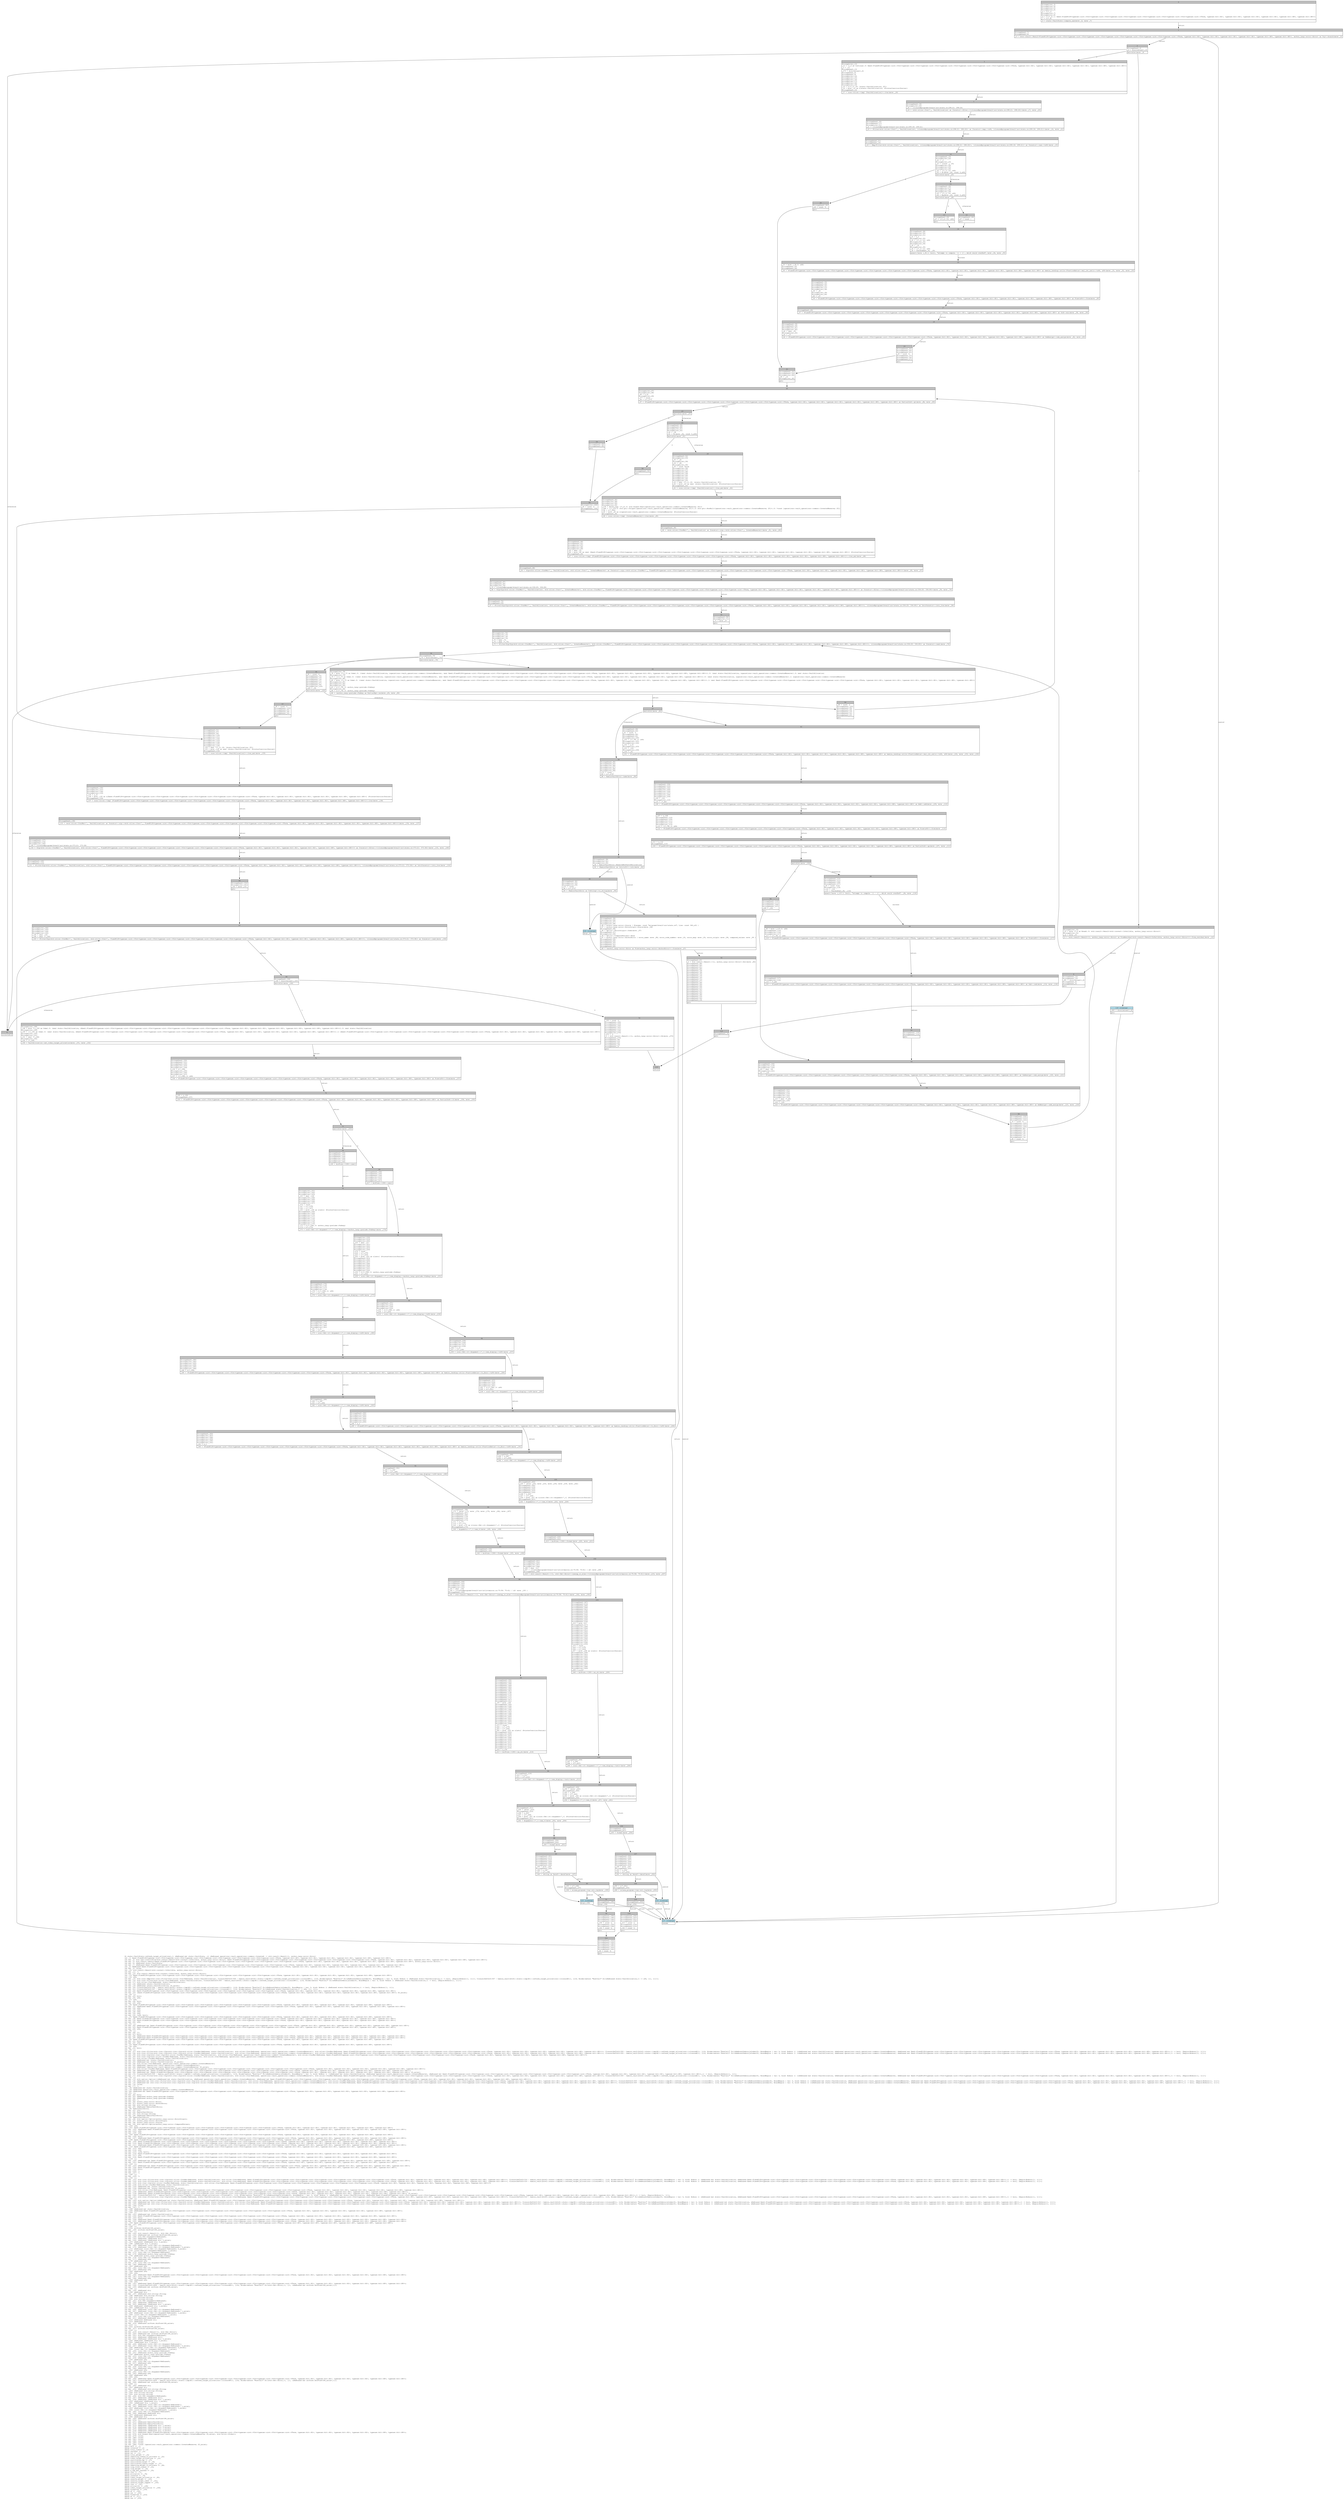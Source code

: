 digraph Mir_0_505 {
    graph [fontname="Courier, monospace"];
    node [fontname="Courier, monospace"];
    edge [fontname="Courier, monospace"];
    label=<fn state::VaultState::refresh_target_allocations(_1: &amp;ReErased mut state::VaultState, _2: &amp;ReErased operations::vault_operations::common::Invested) -&gt; std::result::Result&lt;(), anchor_lang::error::Error&gt;<br align="left"/>let _3: fixed::FixedU128&lt;typenum::uint::UInt&lt;typenum::uint::UInt&lt;typenum::uint::UInt&lt;typenum::uint::UInt&lt;typenum::uint::UInt&lt;typenum::uint::UInt&lt;typenum::uint::UTerm, typenum::bit::B1&gt;, typenum::bit::B1&gt;, typenum::bit::B1&gt;, typenum::bit::B1&gt;, typenum::bit::B0&gt;, typenum::bit::B0&gt;&gt;;<br align="left"/>let mut _4: std::ops::ControlFlow&lt;std::result::Result&lt;std::convert::Infallible, anchor_lang::error::Error&gt;, fixed::FixedU128&lt;typenum::uint::UInt&lt;typenum::uint::UInt&lt;typenum::uint::UInt&lt;typenum::uint::UInt&lt;typenum::uint::UInt&lt;typenum::uint::UInt&lt;typenum::uint::UTerm, typenum::bit::B1&gt;, typenum::bit::B1&gt;, typenum::bit::B1&gt;, typenum::bit::B1&gt;, typenum::bit::B0&gt;, typenum::bit::B0&gt;&gt;&gt;;<br align="left"/>let mut _5: std::result::Result&lt;fixed::FixedU128&lt;typenum::uint::UInt&lt;typenum::uint::UInt&lt;typenum::uint::UInt&lt;typenum::uint::UInt&lt;typenum::uint::UInt&lt;typenum::uint::UInt&lt;typenum::uint::UTerm, typenum::bit::B1&gt;, typenum::bit::B1&gt;, typenum::bit::B1&gt;, typenum::bit::B1&gt;, typenum::bit::B0&gt;, typenum::bit::B0&gt;&gt;, anchor_lang::error::Error&gt;;<br align="left"/>let mut _6: &amp;ReErased state::VaultState;<br align="left"/>let mut _7: &amp;ReErased fixed::FixedU128&lt;typenum::uint::UInt&lt;typenum::uint::UInt&lt;typenum::uint::UInt&lt;typenum::uint::UInt&lt;typenum::uint::UInt&lt;typenum::uint::UInt&lt;typenum::uint::UTerm, typenum::bit::B1&gt;, typenum::bit::B1&gt;, typenum::bit::B1&gt;, typenum::bit::B1&gt;, typenum::bit::B0&gt;, typenum::bit::B0&gt;&gt;;<br align="left"/>let _8: &amp;ReErased fixed::FixedU128&lt;typenum::uint::UInt&lt;typenum::uint::UInt&lt;typenum::uint::UInt&lt;typenum::uint::UInt&lt;typenum::uint::UInt&lt;typenum::uint::UInt&lt;typenum::uint::UTerm, typenum::bit::B1&gt;, typenum::bit::B1&gt;, typenum::bit::B1&gt;, typenum::bit::B1&gt;, typenum::bit::B0&gt;, typenum::bit::B0&gt;&gt;;<br align="left"/>let mut _9: isize;<br align="left"/>let _10: std::result::Result&lt;std::convert::Infallible, anchor_lang::error::Error&gt;;<br align="left"/>let mut _11: !;<br align="left"/>let mut _12: std::result::Result&lt;std::convert::Infallible, anchor_lang::error::Error&gt;;<br align="left"/>let _13: fixed::FixedU128&lt;typenum::uint::UInt&lt;typenum::uint::UInt&lt;typenum::uint::UInt&lt;typenum::uint::UInt&lt;typenum::uint::UInt&lt;typenum::uint::UInt&lt;typenum::uint::UTerm, typenum::bit::B1&gt;, typenum::bit::B1&gt;, typenum::bit::B1&gt;, typenum::bit::B1&gt;, typenum::bit::B0&gt;, typenum::bit::B0&gt;&gt;;<br align="left"/>let _14: u64;<br align="left"/>let mut _15: std::iter::Map&lt;std::iter::Filter&lt;std::slice::Iter&lt;ReErased, state::VaultAllocation&gt;, Closure(DefId(0:506 ~ kamino_vault[b3c4]::state::{impl#1}::refresh_target_allocations::{closure#0}), [i16, Binder(extern &quot;RustCall&quot; fn((&amp;ReBound(DebruijnIndex(0), BoundRegion { var: 0, kind: BrAnon }) &amp;ReErased state::VaultAllocation,)) -&gt; bool, [Region(BrAnon)]), ()])&gt;, Closure(DefId(0:507 ~ kamino_vault[b3c4]::state::{impl#1}::refresh_target_allocations::{closure#1}), [i16, Binder(extern &quot;RustCall&quot; fn((&amp;ReErased state::VaultAllocation,)) -&gt; u64, []), ()])&gt;;<br align="left"/>let mut _16: std::iter::Filter&lt;std::slice::Iter&lt;ReErased, state::VaultAllocation&gt;, Closure(DefId(0:506 ~ kamino_vault[b3c4]::state::{impl#1}::refresh_target_allocations::{closure#0}), [i16, Binder(extern &quot;RustCall&quot; fn((&amp;ReBound(DebruijnIndex(0), BoundRegion { var: 0, kind: BrAnon }) &amp;ReErased state::VaultAllocation,)) -&gt; bool, [Region(BrAnon)]), ()])&gt;;<br align="left"/>let mut _17: std::slice::Iter&lt;ReErased, state::VaultAllocation&gt;;<br align="left"/>let mut _18: &amp;ReErased [state::VaultAllocation];<br align="left"/>let mut _19: &amp;ReErased [state::VaultAllocation; 25_usize];<br align="left"/>let mut _20: Closure(DefId(0:506 ~ kamino_vault[b3c4]::state::{impl#1}::refresh_target_allocations::{closure#0}), [i16, Binder(extern &quot;RustCall&quot; fn((&amp;ReBound(DebruijnIndex(0), BoundRegion { var: 0, kind: BrAnon }) &amp;ReErased state::VaultAllocation,)) -&gt; bool, [Region(BrAnon)]), ()]);<br align="left"/>let mut _21: Closure(DefId(0:507 ~ kamino_vault[b3c4]::state::{impl#1}::refresh_target_allocations::{closure#1}), [i16, Binder(extern &quot;RustCall&quot; fn((&amp;ReErased state::VaultAllocation,)) -&gt; u64, []), ()]);<br align="left"/>let mut _22: fixed::FixedU128&lt;typenum::uint::UInt&lt;typenum::uint::UInt&lt;typenum::uint::UInt&lt;typenum::uint::UInt&lt;typenum::uint::UInt&lt;typenum::uint::UInt&lt;typenum::uint::UTerm, typenum::bit::B1&gt;, typenum::bit::B1&gt;, typenum::bit::B1&gt;, typenum::bit::B1&gt;, typenum::bit::B0&gt;, typenum::bit::B0&gt;&gt;;<br align="left"/>let mut _23: [fixed::FixedU128&lt;typenum::uint::UInt&lt;typenum::uint::UInt&lt;typenum::uint::UInt&lt;typenum::uint::UInt&lt;typenum::uint::UInt&lt;typenum::uint::UInt&lt;typenum::uint::UTerm, typenum::bit::B1&gt;, typenum::bit::B1&gt;, typenum::bit::B1&gt;, typenum::bit::B1&gt;, typenum::bit::B0&gt;, typenum::bit::B0&gt;&gt;; 25_usize];<br align="left"/>let _24: ();<br align="left"/>let mut _25: bool;<br align="left"/>let mut _26: u64;<br align="left"/>let _27: u64;<br align="left"/>let mut _28: bool;<br align="left"/>let mut _29: u64;<br align="left"/>let _30: fixed::FixedU128&lt;typenum::uint::UInt&lt;typenum::uint::UInt&lt;typenum::uint::UInt&lt;typenum::uint::UInt&lt;typenum::uint::UInt&lt;typenum::uint::UInt&lt;typenum::uint::UTerm, typenum::bit::B1&gt;, typenum::bit::B1&gt;, typenum::bit::B1&gt;, typenum::bit::B1&gt;, typenum::bit::B0&gt;, typenum::bit::B0&gt;&gt;;<br align="left"/>let mut _31: &amp;ReErased fixed::FixedU128&lt;typenum::uint::UInt&lt;typenum::uint::UInt&lt;typenum::uint::UInt&lt;typenum::uint::UInt&lt;typenum::uint::UInt&lt;typenum::uint::UInt&lt;typenum::uint::UTerm, typenum::bit::B1&gt;, typenum::bit::B1&gt;, typenum::bit::B1&gt;, typenum::bit::B1&gt;, typenum::bit::B0&gt;, typenum::bit::B0&gt;&gt;;<br align="left"/>let mut _32: u64;<br align="left"/>let mut _33: u64;<br align="left"/>let mut _34: u64;<br align="left"/>let mut _35: u64;<br align="left"/>let mut _36: (u64, bool);<br align="left"/>let _37: fixed::FixedU128&lt;typenum::uint::UInt&lt;typenum::uint::UInt&lt;typenum::uint::UInt&lt;typenum::uint::UInt&lt;typenum::uint::UInt&lt;typenum::uint::UInt&lt;typenum::uint::UTerm, typenum::bit::B1&gt;, typenum::bit::B1&gt;, typenum::bit::B1&gt;, typenum::bit::B1&gt;, typenum::bit::B0&gt;, typenum::bit::B0&gt;&gt;;<br align="left"/>let mut _38: fixed::FixedU128&lt;typenum::uint::UInt&lt;typenum::uint::UInt&lt;typenum::uint::UInt&lt;typenum::uint::UInt&lt;typenum::uint::UInt&lt;typenum::uint::UInt&lt;typenum::uint::UTerm, typenum::bit::B1&gt;, typenum::bit::B1&gt;, typenum::bit::B1&gt;, typenum::bit::B1&gt;, typenum::bit::B0&gt;, typenum::bit::B0&gt;&gt;;<br align="left"/>let mut _39: fixed::FixedU128&lt;typenum::uint::UInt&lt;typenum::uint::UInt&lt;typenum::uint::UInt&lt;typenum::uint::UInt&lt;typenum::uint::UInt&lt;typenum::uint::UInt&lt;typenum::uint::UTerm, typenum::bit::B1&gt;, typenum::bit::B1&gt;, typenum::bit::B1&gt;, typenum::bit::B1&gt;, typenum::bit::B0&gt;, typenum::bit::B0&gt;&gt;;<br align="left"/>let mut _40: u64;<br align="left"/>let _41: ();<br align="left"/>let mut _42: &amp;ReErased mut fixed::FixedU128&lt;typenum::uint::UInt&lt;typenum::uint::UInt&lt;typenum::uint::UInt&lt;typenum::uint::UInt&lt;typenum::uint::UInt&lt;typenum::uint::UInt&lt;typenum::uint::UTerm, typenum::bit::B1&gt;, typenum::bit::B1&gt;, typenum::bit::B1&gt;, typenum::bit::B1&gt;, typenum::bit::B0&gt;, typenum::bit::B0&gt;&gt;;<br align="left"/>let mut _43: fixed::FixedU128&lt;typenum::uint::UInt&lt;typenum::uint::UInt&lt;typenum::uint::UInt&lt;typenum::uint::UInt&lt;typenum::uint::UInt&lt;typenum::uint::UInt&lt;typenum::uint::UTerm, typenum::bit::B1&gt;, typenum::bit::B1&gt;, typenum::bit::B1&gt;, typenum::bit::B1&gt;, typenum::bit::B0&gt;, typenum::bit::B0&gt;&gt;;<br align="left"/>let mut _44: u64;<br align="left"/>let _45: ();<br align="left"/>let mut _46: ();<br align="left"/>let mut _47: bool;<br align="left"/>let mut _48: &amp;ReErased fixed::FixedU128&lt;typenum::uint::UInt&lt;typenum::uint::UInt&lt;typenum::uint::UInt&lt;typenum::uint::UInt&lt;typenum::uint::UInt&lt;typenum::uint::UInt&lt;typenum::uint::UTerm, typenum::bit::B1&gt;, typenum::bit::B1&gt;, typenum::bit::B1&gt;, typenum::bit::B1&gt;, typenum::bit::B0&gt;, typenum::bit::B0&gt;&gt;;<br align="left"/>let mut _49: &amp;ReErased fixed::FixedU128&lt;typenum::uint::UInt&lt;typenum::uint::UInt&lt;typenum::uint::UInt&lt;typenum::uint::UInt&lt;typenum::uint::UInt&lt;typenum::uint::UInt&lt;typenum::uint::UTerm, typenum::bit::B1&gt;, typenum::bit::B1&gt;, typenum::bit::B1&gt;, typenum::bit::B1&gt;, typenum::bit::B0&gt;, typenum::bit::B0&gt;&gt;;<br align="left"/>let _50: fixed::FixedU128&lt;typenum::uint::UInt&lt;typenum::uint::UInt&lt;typenum::uint::UInt&lt;typenum::uint::UInt&lt;typenum::uint::UInt&lt;typenum::uint::UInt&lt;typenum::uint::UTerm, typenum::bit::B1&gt;, typenum::bit::B1&gt;, typenum::bit::B1&gt;, typenum::bit::B1&gt;, typenum::bit::B0&gt;, typenum::bit::B0&gt;&gt;;<br align="left"/>let mut _51: bool;<br align="left"/>let mut _52: u64;<br align="left"/>let _53: fixed::FixedU128&lt;typenum::uint::UInt&lt;typenum::uint::UInt&lt;typenum::uint::UInt&lt;typenum::uint::UInt&lt;typenum::uint::UInt&lt;typenum::uint::UInt&lt;typenum::uint::UTerm, typenum::bit::B1&gt;, typenum::bit::B1&gt;, typenum::bit::B1&gt;, typenum::bit::B1&gt;, typenum::bit::B0&gt;, typenum::bit::B0&gt;&gt;;<br align="left"/>let _54: u64;<br align="left"/>let mut _55: bool;<br align="left"/>let _56: ();<br align="left"/>let mut _57: std::iter::Filter&lt;std::iter::Zip&lt;std::iter::Zip&lt;std::slice::IterMut&lt;ReErased, state::VaultAllocation&gt;, std::slice::Iter&lt;ReErased, operations::vault_operations::common::InvestedReserve&gt;&gt;, std::slice::IterMut&lt;ReErased, fixed::FixedU128&lt;typenum::uint::UInt&lt;typenum::uint::UInt&lt;typenum::uint::UInt&lt;typenum::uint::UInt&lt;typenum::uint::UInt&lt;typenum::uint::UInt&lt;typenum::uint::UTerm, typenum::bit::B1&gt;, typenum::bit::B1&gt;, typenum::bit::B1&gt;, typenum::bit::B1&gt;, typenum::bit::B0&gt;, typenum::bit::B0&gt;&gt;&gt;&gt;, Closure(DefId(0:509 ~ kamino_vault[b3c4]::state::{impl#1}::refresh_target_allocations::{closure#2}), [i16, Binder(extern &quot;RustCall&quot; fn((&amp;ReBound(DebruijnIndex(0), BoundRegion { var: 0, kind: BrAnon }) ((&amp;ReErased mut state::VaultAllocation, &amp;ReErased operations::vault_operations::common::InvestedReserve), &amp;ReErased mut fixed::FixedU128&lt;typenum::uint::UInt&lt;typenum::uint::UInt&lt;typenum::uint::UInt&lt;typenum::uint::UInt&lt;typenum::uint::UInt&lt;typenum::uint::UInt&lt;typenum::uint::UTerm, typenum::bit::B1&gt;, typenum::bit::B1&gt;, typenum::bit::B1&gt;, typenum::bit::B1&gt;, typenum::bit::B0&gt;, typenum::bit::B0&gt;&gt;),)) -&gt; bool, [Region(BrAnon)]), ()])&gt;;<br align="left"/>let mut _58: std::iter::Filter&lt;std::iter::Zip&lt;std::iter::Zip&lt;std::slice::IterMut&lt;ReErased, state::VaultAllocation&gt;, std::slice::Iter&lt;ReErased, operations::vault_operations::common::InvestedReserve&gt;&gt;, std::slice::IterMut&lt;ReErased, fixed::FixedU128&lt;typenum::uint::UInt&lt;typenum::uint::UInt&lt;typenum::uint::UInt&lt;typenum::uint::UInt&lt;typenum::uint::UInt&lt;typenum::uint::UInt&lt;typenum::uint::UTerm, typenum::bit::B1&gt;, typenum::bit::B1&gt;, typenum::bit::B1&gt;, typenum::bit::B1&gt;, typenum::bit::B0&gt;, typenum::bit::B0&gt;&gt;&gt;&gt;, Closure(DefId(0:509 ~ kamino_vault[b3c4]::state::{impl#1}::refresh_target_allocations::{closure#2}), [i16, Binder(extern &quot;RustCall&quot; fn((&amp;ReBound(DebruijnIndex(0), BoundRegion { var: 0, kind: BrAnon }) ((&amp;ReErased mut state::VaultAllocation, &amp;ReErased operations::vault_operations::common::InvestedReserve), &amp;ReErased mut fixed::FixedU128&lt;typenum::uint::UInt&lt;typenum::uint::UInt&lt;typenum::uint::UInt&lt;typenum::uint::UInt&lt;typenum::uint::UInt&lt;typenum::uint::UInt&lt;typenum::uint::UTerm, typenum::bit::B1&gt;, typenum::bit::B1&gt;, typenum::bit::B1&gt;, typenum::bit::B1&gt;, typenum::bit::B0&gt;, typenum::bit::B0&gt;&gt;),)) -&gt; bool, [Region(BrAnon)]), ()])&gt;;<br align="left"/>let mut _59: std::iter::Zip&lt;std::iter::Zip&lt;std::slice::IterMut&lt;ReErased, state::VaultAllocation&gt;, std::slice::Iter&lt;ReErased, operations::vault_operations::common::InvestedReserve&gt;&gt;, std::slice::IterMut&lt;ReErased, fixed::FixedU128&lt;typenum::uint::UInt&lt;typenum::uint::UInt&lt;typenum::uint::UInt&lt;typenum::uint::UInt&lt;typenum::uint::UInt&lt;typenum::uint::UInt&lt;typenum::uint::UTerm, typenum::bit::B1&gt;, typenum::bit::B1&gt;, typenum::bit::B1&gt;, typenum::bit::B1&gt;, typenum::bit::B0&gt;, typenum::bit::B0&gt;&gt;&gt;&gt;;<br align="left"/>let mut _60: std::iter::Zip&lt;std::slice::IterMut&lt;ReErased, state::VaultAllocation&gt;, std::slice::Iter&lt;ReErased, operations::vault_operations::common::InvestedReserve&gt;&gt;;<br align="left"/>let mut _61: std::slice::IterMut&lt;ReErased, state::VaultAllocation&gt;;<br align="left"/>let mut _62: &amp;ReErased mut [state::VaultAllocation];<br align="left"/>let mut _63: &amp;ReErased mut [state::VaultAllocation; 25_usize];<br align="left"/>let mut _64: std::slice::Iter&lt;ReErased, operations::vault_operations::common::InvestedReserve&gt;;<br align="left"/>let mut _65: &amp;ReErased [operations::vault_operations::common::InvestedReserve];<br align="left"/>let mut _66: &amp;ReErased [operations::vault_operations::common::InvestedReserve; 25_usize];<br align="left"/>let mut _67: std::slice::IterMut&lt;ReErased, fixed::FixedU128&lt;typenum::uint::UInt&lt;typenum::uint::UInt&lt;typenum::uint::UInt&lt;typenum::uint::UInt&lt;typenum::uint::UInt&lt;typenum::uint::UInt&lt;typenum::uint::UTerm, typenum::bit::B1&gt;, typenum::bit::B1&gt;, typenum::bit::B1&gt;, typenum::bit::B1&gt;, typenum::bit::B0&gt;, typenum::bit::B0&gt;&gt;&gt;;<br align="left"/>let mut _68: &amp;ReErased mut [fixed::FixedU128&lt;typenum::uint::UInt&lt;typenum::uint::UInt&lt;typenum::uint::UInt&lt;typenum::uint::UInt&lt;typenum::uint::UInt&lt;typenum::uint::UInt&lt;typenum::uint::UTerm, typenum::bit::B1&gt;, typenum::bit::B1&gt;, typenum::bit::B1&gt;, typenum::bit::B1&gt;, typenum::bit::B0&gt;, typenum::bit::B0&gt;&gt;];<br align="left"/>let mut _69: &amp;ReErased mut [fixed::FixedU128&lt;typenum::uint::UInt&lt;typenum::uint::UInt&lt;typenum::uint::UInt&lt;typenum::uint::UInt&lt;typenum::uint::UInt&lt;typenum::uint::UInt&lt;typenum::uint::UTerm, typenum::bit::B1&gt;, typenum::bit::B1&gt;, typenum::bit::B1&gt;, typenum::bit::B1&gt;, typenum::bit::B0&gt;, typenum::bit::B0&gt;&gt;; 25_usize];<br align="left"/>let mut _70: Closure(DefId(0:509 ~ kamino_vault[b3c4]::state::{impl#1}::refresh_target_allocations::{closure#2}), [i16, Binder(extern &quot;RustCall&quot; fn((&amp;ReBound(DebruijnIndex(0), BoundRegion { var: 0, kind: BrAnon }) ((&amp;ReErased mut state::VaultAllocation, &amp;ReErased operations::vault_operations::common::InvestedReserve), &amp;ReErased mut fixed::FixedU128&lt;typenum::uint::UInt&lt;typenum::uint::UInt&lt;typenum::uint::UInt&lt;typenum::uint::UInt&lt;typenum::uint::UInt&lt;typenum::uint::UInt&lt;typenum::uint::UTerm, typenum::bit::B1&gt;, typenum::bit::B1&gt;, typenum::bit::B1&gt;, typenum::bit::B1&gt;, typenum::bit::B0&gt;, typenum::bit::B0&gt;&gt;),)) -&gt; bool, [Region(BrAnon)]), ()]);<br align="left"/>let mut _71: std::iter::Filter&lt;std::iter::Zip&lt;std::iter::Zip&lt;std::slice::IterMut&lt;ReErased, state::VaultAllocation&gt;, std::slice::Iter&lt;ReErased, operations::vault_operations::common::InvestedReserve&gt;&gt;, std::slice::IterMut&lt;ReErased, fixed::FixedU128&lt;typenum::uint::UInt&lt;typenum::uint::UInt&lt;typenum::uint::UInt&lt;typenum::uint::UInt&lt;typenum::uint::UInt&lt;typenum::uint::UInt&lt;typenum::uint::UTerm, typenum::bit::B1&gt;, typenum::bit::B1&gt;, typenum::bit::B1&gt;, typenum::bit::B1&gt;, typenum::bit::B0&gt;, typenum::bit::B0&gt;&gt;&gt;&gt;, Closure(DefId(0:509 ~ kamino_vault[b3c4]::state::{impl#1}::refresh_target_allocations::{closure#2}), [i16, Binder(extern &quot;RustCall&quot; fn((&amp;ReBound(DebruijnIndex(0), BoundRegion { var: 0, kind: BrAnon }) ((&amp;ReErased mut state::VaultAllocation, &amp;ReErased operations::vault_operations::common::InvestedReserve), &amp;ReErased mut fixed::FixedU128&lt;typenum::uint::UInt&lt;typenum::uint::UInt&lt;typenum::uint::UInt&lt;typenum::uint::UInt&lt;typenum::uint::UInt&lt;typenum::uint::UInt&lt;typenum::uint::UTerm, typenum::bit::B1&gt;, typenum::bit::B1&gt;, typenum::bit::B1&gt;, typenum::bit::B1&gt;, typenum::bit::B0&gt;, typenum::bit::B0&gt;&gt;),)) -&gt; bool, [Region(BrAnon)]), ()])&gt;;<br align="left"/>let _72: ();<br align="left"/>let mut _73: std::option::Option&lt;((&amp;ReErased mut state::VaultAllocation, &amp;ReErased operations::vault_operations::common::InvestedReserve), &amp;ReErased mut fixed::FixedU128&lt;typenum::uint::UInt&lt;typenum::uint::UInt&lt;typenum::uint::UInt&lt;typenum::uint::UInt&lt;typenum::uint::UInt&lt;typenum::uint::UInt&lt;typenum::uint::UTerm, typenum::bit::B1&gt;, typenum::bit::B1&gt;, typenum::bit::B1&gt;, typenum::bit::B1&gt;, typenum::bit::B0&gt;, typenum::bit::B0&gt;&gt;)&gt;;<br align="left"/>let mut _74: &amp;ReErased mut std::iter::Filter&lt;std::iter::Zip&lt;std::iter::Zip&lt;std::slice::IterMut&lt;ReErased, state::VaultAllocation&gt;, std::slice::Iter&lt;ReErased, operations::vault_operations::common::InvestedReserve&gt;&gt;, std::slice::IterMut&lt;ReErased, fixed::FixedU128&lt;typenum::uint::UInt&lt;typenum::uint::UInt&lt;typenum::uint::UInt&lt;typenum::uint::UInt&lt;typenum::uint::UInt&lt;typenum::uint::UInt&lt;typenum::uint::UTerm, typenum::bit::B1&gt;, typenum::bit::B1&gt;, typenum::bit::B1&gt;, typenum::bit::B1&gt;, typenum::bit::B0&gt;, typenum::bit::B0&gt;&gt;&gt;&gt;, Closure(DefId(0:509 ~ kamino_vault[b3c4]::state::{impl#1}::refresh_target_allocations::{closure#2}), [i16, Binder(extern &quot;RustCall&quot; fn((&amp;ReBound(DebruijnIndex(0), BoundRegion { var: 0, kind: BrAnon }) ((&amp;ReErased mut state::VaultAllocation, &amp;ReErased operations::vault_operations::common::InvestedReserve), &amp;ReErased mut fixed::FixedU128&lt;typenum::uint::UInt&lt;typenum::uint::UInt&lt;typenum::uint::UInt&lt;typenum::uint::UInt&lt;typenum::uint::UInt&lt;typenum::uint::UInt&lt;typenum::uint::UTerm, typenum::bit::B1&gt;, typenum::bit::B1&gt;, typenum::bit::B1&gt;, typenum::bit::B1&gt;, typenum::bit::B0&gt;, typenum::bit::B0&gt;&gt;),)) -&gt; bool, [Region(BrAnon)]), ()])&gt;;<br align="left"/>let mut _75: &amp;ReErased mut std::iter::Filter&lt;std::iter::Zip&lt;std::iter::Zip&lt;std::slice::IterMut&lt;ReErased, state::VaultAllocation&gt;, std::slice::Iter&lt;ReErased, operations::vault_operations::common::InvestedReserve&gt;&gt;, std::slice::IterMut&lt;ReErased, fixed::FixedU128&lt;typenum::uint::UInt&lt;typenum::uint::UInt&lt;typenum::uint::UInt&lt;typenum::uint::UInt&lt;typenum::uint::UInt&lt;typenum::uint::UInt&lt;typenum::uint::UTerm, typenum::bit::B1&gt;, typenum::bit::B1&gt;, typenum::bit::B1&gt;, typenum::bit::B1&gt;, typenum::bit::B0&gt;, typenum::bit::B0&gt;&gt;&gt;&gt;, Closure(DefId(0:509 ~ kamino_vault[b3c4]::state::{impl#1}::refresh_target_allocations::{closure#2}), [i16, Binder(extern &quot;RustCall&quot; fn((&amp;ReBound(DebruijnIndex(0), BoundRegion { var: 0, kind: BrAnon }) ((&amp;ReErased mut state::VaultAllocation, &amp;ReErased operations::vault_operations::common::InvestedReserve), &amp;ReErased mut fixed::FixedU128&lt;typenum::uint::UInt&lt;typenum::uint::UInt&lt;typenum::uint::UInt&lt;typenum::uint::UInt&lt;typenum::uint::UInt&lt;typenum::uint::UInt&lt;typenum::uint::UTerm, typenum::bit::B1&gt;, typenum::bit::B1&gt;, typenum::bit::B1&gt;, typenum::bit::B1&gt;, typenum::bit::B0&gt;, typenum::bit::B0&gt;&gt;),)) -&gt; bool, [Region(BrAnon)]), ()])&gt;;<br align="left"/>let mut _76: isize;<br align="left"/>let mut _77: !;<br align="left"/>let _78: &amp;ReErased mut state::VaultAllocation;<br align="left"/>let _79: &amp;ReErased operations::vault_operations::common::InvestedReserve;<br align="left"/>let _80: &amp;ReErased mut fixed::FixedU128&lt;typenum::uint::UInt&lt;typenum::uint::UInt&lt;typenum::uint::UInt&lt;typenum::uint::UInt&lt;typenum::uint::UInt&lt;typenum::uint::UInt&lt;typenum::uint::UTerm, typenum::bit::B1&gt;, typenum::bit::B1&gt;, typenum::bit::B1&gt;, typenum::bit::B1&gt;, typenum::bit::B0&gt;, typenum::bit::B0&gt;&gt;;<br align="left"/>let _81: ();<br align="left"/>let mut _82: bool;<br align="left"/>let mut _83: &amp;ReErased anchor_lang::prelude::Pubkey;<br align="left"/>let mut _84: &amp;ReErased anchor_lang::prelude::Pubkey;<br align="left"/>let mut _85: !;<br align="left"/>let mut _86: anchor_lang::error::Error;<br align="left"/>let mut _87: anchor_lang::error::AnchorError;<br align="left"/>let mut _88: std::string::String;<br align="left"/>let mut _89: &amp;ReErased KaminoVaultError;<br align="left"/>let _90: KaminoVaultError;<br align="left"/>let mut _91: u32;<br align="left"/>let mut _92: KaminoVaultError;<br align="left"/>let mut _93: std::string::String;<br align="left"/>let mut _94: &amp;ReErased KaminoVaultError;<br align="left"/>let _95: KaminoVaultError;<br align="left"/>let mut _96: std::option::Option&lt;anchor_lang::error::ErrorOrigin&gt;;<br align="left"/>let mut _97: anchor_lang::error::ErrorOrigin;<br align="left"/>let mut _98: anchor_lang::error::Source;<br align="left"/>let mut _99: std::option::Option&lt;anchor_lang::error::ComparedValues&gt;;<br align="left"/>let _100: u64;<br align="left"/>let _101: fixed::FixedU128&lt;typenum::uint::UInt&lt;typenum::uint::UInt&lt;typenum::uint::UInt&lt;typenum::uint::UInt&lt;typenum::uint::UInt&lt;typenum::uint::UInt&lt;typenum::uint::UTerm, typenum::bit::B1&gt;, typenum::bit::B1&gt;, typenum::bit::B1&gt;, typenum::bit::B1&gt;, typenum::bit::B0&gt;, typenum::bit::B0&gt;&gt;;<br align="left"/>let mut _102: &amp;ReErased fixed::FixedU128&lt;typenum::uint::UInt&lt;typenum::uint::UInt&lt;typenum::uint::UInt&lt;typenum::uint::UInt&lt;typenum::uint::UInt&lt;typenum::uint::UInt&lt;typenum::uint::UTerm, typenum::bit::B1&gt;, typenum::bit::B1&gt;, typenum::bit::B1&gt;, typenum::bit::B1&gt;, typenum::bit::B0&gt;, typenum::bit::B0&gt;&gt;;<br align="left"/>let mut _103: u64;<br align="left"/>let mut _104: u64;<br align="left"/>let _105: fixed::FixedU128&lt;typenum::uint::UInt&lt;typenum::uint::UInt&lt;typenum::uint::UInt&lt;typenum::uint::UInt&lt;typenum::uint::UInt&lt;typenum::uint::UInt&lt;typenum::uint::UTerm, typenum::bit::B1&gt;, typenum::bit::B1&gt;, typenum::bit::B1&gt;, typenum::bit::B1&gt;, typenum::bit::B0&gt;, typenum::bit::B0&gt;&gt;;<br align="left"/>let mut _106: bool;<br align="left"/>let mut _107: &amp;ReErased fixed::FixedU128&lt;typenum::uint::UInt&lt;typenum::uint::UInt&lt;typenum::uint::UInt&lt;typenum::uint::UInt&lt;typenum::uint::UInt&lt;typenum::uint::UInt&lt;typenum::uint::UTerm, typenum::bit::B1&gt;, typenum::bit::B1&gt;, typenum::bit::B1&gt;, typenum::bit::B1&gt;, typenum::bit::B0&gt;, typenum::bit::B0&gt;&gt;;<br align="left"/>let _108: fixed::FixedU128&lt;typenum::uint::UInt&lt;typenum::uint::UInt&lt;typenum::uint::UInt&lt;typenum::uint::UInt&lt;typenum::uint::UInt&lt;typenum::uint::UInt&lt;typenum::uint::UTerm, typenum::bit::B1&gt;, typenum::bit::B1&gt;, typenum::bit::B1&gt;, typenum::bit::B1&gt;, typenum::bit::B0&gt;, typenum::bit::B0&gt;&gt;;<br align="left"/>let mut _109: fixed::FixedU128&lt;typenum::uint::UInt&lt;typenum::uint::UInt&lt;typenum::uint::UInt&lt;typenum::uint::UInt&lt;typenum::uint::UInt&lt;typenum::uint::UInt&lt;typenum::uint::UTerm, typenum::bit::B1&gt;, typenum::bit::B1&gt;, typenum::bit::B1&gt;, typenum::bit::B1&gt;, typenum::bit::B0&gt;, typenum::bit::B0&gt;&gt;;<br align="left"/>let mut _110: fixed::FixedU128&lt;typenum::uint::UInt&lt;typenum::uint::UInt&lt;typenum::uint::UInt&lt;typenum::uint::UInt&lt;typenum::uint::UInt&lt;typenum::uint::UInt&lt;typenum::uint::UTerm, typenum::bit::B1&gt;, typenum::bit::B1&gt;, typenum::bit::B1&gt;, typenum::bit::B1&gt;, typenum::bit::B0&gt;, typenum::bit::B0&gt;&gt;;<br align="left"/>let mut _111: &amp;ReErased fixed::FixedU128&lt;typenum::uint::UInt&lt;typenum::uint::UInt&lt;typenum::uint::UInt&lt;typenum::uint::UInt&lt;typenum::uint::UInt&lt;typenum::uint::UInt&lt;typenum::uint::UTerm, typenum::bit::B1&gt;, typenum::bit::B1&gt;, typenum::bit::B1&gt;, typenum::bit::B1&gt;, typenum::bit::B0&gt;, typenum::bit::B0&gt;&gt;;<br align="left"/>let _112: fixed::FixedU128&lt;typenum::uint::UInt&lt;typenum::uint::UInt&lt;typenum::uint::UInt&lt;typenum::uint::UInt&lt;typenum::uint::UInt&lt;typenum::uint::UInt&lt;typenum::uint::UTerm, typenum::bit::B1&gt;, typenum::bit::B1&gt;, typenum::bit::B1&gt;, typenum::bit::B1&gt;, typenum::bit::B0&gt;, typenum::bit::B0&gt;&gt;;<br align="left"/>let mut _113: u64;<br align="left"/>let mut _114: u64;<br align="left"/>let mut _115: (u64, bool);<br align="left"/>let mut _116: fixed::FixedU128&lt;typenum::uint::UInt&lt;typenum::uint::UInt&lt;typenum::uint::UInt&lt;typenum::uint::UInt&lt;typenum::uint::UInt&lt;typenum::uint::UInt&lt;typenum::uint::UTerm, typenum::bit::B1&gt;, typenum::bit::B1&gt;, typenum::bit::B1&gt;, typenum::bit::B1&gt;, typenum::bit::B0&gt;, typenum::bit::B0&gt;&gt;;<br align="left"/>let mut _117: u64;<br align="left"/>let mut _118: fixed::FixedU128&lt;typenum::uint::UInt&lt;typenum::uint::UInt&lt;typenum::uint::UInt&lt;typenum::uint::UInt&lt;typenum::uint::UInt&lt;typenum::uint::UInt&lt;typenum::uint::UTerm, typenum::bit::B1&gt;, typenum::bit::B1&gt;, typenum::bit::B1&gt;, typenum::bit::B1&gt;, typenum::bit::B0&gt;, typenum::bit::B0&gt;&gt;;<br align="left"/>let _119: ();<br align="left"/>let mut _120: &amp;ReErased mut fixed::FixedU128&lt;typenum::uint::UInt&lt;typenum::uint::UInt&lt;typenum::uint::UInt&lt;typenum::uint::UInt&lt;typenum::uint::UInt&lt;typenum::uint::UInt&lt;typenum::uint::UTerm, typenum::bit::B1&gt;, typenum::bit::B1&gt;, typenum::bit::B1&gt;, typenum::bit::B1&gt;, typenum::bit::B0&gt;, typenum::bit::B0&gt;&gt;;<br align="left"/>let mut _121: fixed::FixedU128&lt;typenum::uint::UInt&lt;typenum::uint::UInt&lt;typenum::uint::UInt&lt;typenum::uint::UInt&lt;typenum::uint::UInt&lt;typenum::uint::UInt&lt;typenum::uint::UTerm, typenum::bit::B1&gt;, typenum::bit::B1&gt;, typenum::bit::B1&gt;, typenum::bit::B1&gt;, typenum::bit::B0&gt;, typenum::bit::B0&gt;&gt;;<br align="left"/>let _122: ();<br align="left"/>let mut _123: &amp;ReErased mut fixed::FixedU128&lt;typenum::uint::UInt&lt;typenum::uint::UInt&lt;typenum::uint::UInt&lt;typenum::uint::UInt&lt;typenum::uint::UInt&lt;typenum::uint::UInt&lt;typenum::uint::UTerm, typenum::bit::B1&gt;, typenum::bit::B1&gt;, typenum::bit::B1&gt;, typenum::bit::B1&gt;, typenum::bit::B0&gt;, typenum::bit::B0&gt;&gt;;<br align="left"/>let mut _124: fixed::FixedU128&lt;typenum::uint::UInt&lt;typenum::uint::UInt&lt;typenum::uint::UInt&lt;typenum::uint::UInt&lt;typenum::uint::UInt&lt;typenum::uint::UInt&lt;typenum::uint::UTerm, typenum::bit::B1&gt;, typenum::bit::B1&gt;, typenum::bit::B1&gt;, typenum::bit::B1&gt;, typenum::bit::B0&gt;, typenum::bit::B0&gt;&gt;;<br align="left"/>let mut _125: bool;<br align="left"/>let mut _126: !;<br align="left"/>let mut _127: !;<br align="left"/>let _128: ();<br align="left"/>let mut _129: !;<br align="left"/>let _130: ();<br align="left"/>let mut _131: std::iter::Filter&lt;std::iter::Zip&lt;std::slice::IterMut&lt;ReErased, state::VaultAllocation&gt;, std::slice::Iter&lt;ReErased, fixed::FixedU128&lt;typenum::uint::UInt&lt;typenum::uint::UInt&lt;typenum::uint::UInt&lt;typenum::uint::UInt&lt;typenum::uint::UInt&lt;typenum::uint::UInt&lt;typenum::uint::UTerm, typenum::bit::B1&gt;, typenum::bit::B1&gt;, typenum::bit::B1&gt;, typenum::bit::B1&gt;, typenum::bit::B0&gt;, typenum::bit::B0&gt;&gt;&gt;&gt;, Closure(DefId(0:510 ~ kamino_vault[b3c4]::state::{impl#1}::refresh_target_allocations::{closure#3}), [i16, Binder(extern &quot;RustCall&quot; fn((&amp;ReBound(DebruijnIndex(0), BoundRegion { var: 0, kind: BrAnon }) (&amp;ReErased mut state::VaultAllocation, &amp;ReErased fixed::FixedU128&lt;typenum::uint::UInt&lt;typenum::uint::UInt&lt;typenum::uint::UInt&lt;typenum::uint::UInt&lt;typenum::uint::UInt&lt;typenum::uint::UInt&lt;typenum::uint::UTerm, typenum::bit::B1&gt;, typenum::bit::B1&gt;, typenum::bit::B1&gt;, typenum::bit::B1&gt;, typenum::bit::B0&gt;, typenum::bit::B0&gt;&gt;),)) -&gt; bool, [Region(BrAnon)]), ()])&gt;;<br align="left"/>let mut _132: std::iter::Filter&lt;std::iter::Zip&lt;std::slice::IterMut&lt;ReErased, state::VaultAllocation&gt;, std::slice::Iter&lt;ReErased, fixed::FixedU128&lt;typenum::uint::UInt&lt;typenum::uint::UInt&lt;typenum::uint::UInt&lt;typenum::uint::UInt&lt;typenum::uint::UInt&lt;typenum::uint::UInt&lt;typenum::uint::UTerm, typenum::bit::B1&gt;, typenum::bit::B1&gt;, typenum::bit::B1&gt;, typenum::bit::B1&gt;, typenum::bit::B0&gt;, typenum::bit::B0&gt;&gt;&gt;&gt;, Closure(DefId(0:510 ~ kamino_vault[b3c4]::state::{impl#1}::refresh_target_allocations::{closure#3}), [i16, Binder(extern &quot;RustCall&quot; fn((&amp;ReBound(DebruijnIndex(0), BoundRegion { var: 0, kind: BrAnon }) (&amp;ReErased mut state::VaultAllocation, &amp;ReErased fixed::FixedU128&lt;typenum::uint::UInt&lt;typenum::uint::UInt&lt;typenum::uint::UInt&lt;typenum::uint::UInt&lt;typenum::uint::UInt&lt;typenum::uint::UInt&lt;typenum::uint::UTerm, typenum::bit::B1&gt;, typenum::bit::B1&gt;, typenum::bit::B1&gt;, typenum::bit::B1&gt;, typenum::bit::B0&gt;, typenum::bit::B0&gt;&gt;),)) -&gt; bool, [Region(BrAnon)]), ()])&gt;;<br align="left"/>let mut _133: std::iter::Zip&lt;std::slice::IterMut&lt;ReErased, state::VaultAllocation&gt;, std::slice::Iter&lt;ReErased, fixed::FixedU128&lt;typenum::uint::UInt&lt;typenum::uint::UInt&lt;typenum::uint::UInt&lt;typenum::uint::UInt&lt;typenum::uint::UInt&lt;typenum::uint::UInt&lt;typenum::uint::UTerm, typenum::bit::B1&gt;, typenum::bit::B1&gt;, typenum::bit::B1&gt;, typenum::bit::B1&gt;, typenum::bit::B0&gt;, typenum::bit::B0&gt;&gt;&gt;&gt;;<br align="left"/>let mut _134: std::slice::IterMut&lt;ReErased, state::VaultAllocation&gt;;<br align="left"/>let mut _135: &amp;ReErased mut [state::VaultAllocation];<br align="left"/>let mut _136: &amp;ReErased mut [state::VaultAllocation; 25_usize];<br align="left"/>let mut _137: std::slice::Iter&lt;ReErased, fixed::FixedU128&lt;typenum::uint::UInt&lt;typenum::uint::UInt&lt;typenum::uint::UInt&lt;typenum::uint::UInt&lt;typenum::uint::UInt&lt;typenum::uint::UInt&lt;typenum::uint::UTerm, typenum::bit::B1&gt;, typenum::bit::B1&gt;, typenum::bit::B1&gt;, typenum::bit::B1&gt;, typenum::bit::B0&gt;, typenum::bit::B0&gt;&gt;&gt;;<br align="left"/>let mut _138: &amp;ReErased [fixed::FixedU128&lt;typenum::uint::UInt&lt;typenum::uint::UInt&lt;typenum::uint::UInt&lt;typenum::uint::UInt&lt;typenum::uint::UInt&lt;typenum::uint::UInt&lt;typenum::uint::UTerm, typenum::bit::B1&gt;, typenum::bit::B1&gt;, typenum::bit::B1&gt;, typenum::bit::B1&gt;, typenum::bit::B0&gt;, typenum::bit::B0&gt;&gt;];<br align="left"/>let mut _139: &amp;ReErased [fixed::FixedU128&lt;typenum::uint::UInt&lt;typenum::uint::UInt&lt;typenum::uint::UInt&lt;typenum::uint::UInt&lt;typenum::uint::UInt&lt;typenum::uint::UInt&lt;typenum::uint::UTerm, typenum::bit::B1&gt;, typenum::bit::B1&gt;, typenum::bit::B1&gt;, typenum::bit::B1&gt;, typenum::bit::B0&gt;, typenum::bit::B0&gt;&gt;; 25_usize];<br align="left"/>let mut _140: Closure(DefId(0:510 ~ kamino_vault[b3c4]::state::{impl#1}::refresh_target_allocations::{closure#3}), [i16, Binder(extern &quot;RustCall&quot; fn((&amp;ReBound(DebruijnIndex(0), BoundRegion { var: 0, kind: BrAnon }) (&amp;ReErased mut state::VaultAllocation, &amp;ReErased fixed::FixedU128&lt;typenum::uint::UInt&lt;typenum::uint::UInt&lt;typenum::uint::UInt&lt;typenum::uint::UInt&lt;typenum::uint::UInt&lt;typenum::uint::UInt&lt;typenum::uint::UTerm, typenum::bit::B1&gt;, typenum::bit::B1&gt;, typenum::bit::B1&gt;, typenum::bit::B1&gt;, typenum::bit::B0&gt;, typenum::bit::B0&gt;&gt;),)) -&gt; bool, [Region(BrAnon)]), ()]);<br align="left"/>let mut _141: std::iter::Filter&lt;std::iter::Zip&lt;std::slice::IterMut&lt;ReErased, state::VaultAllocation&gt;, std::slice::Iter&lt;ReErased, fixed::FixedU128&lt;typenum::uint::UInt&lt;typenum::uint::UInt&lt;typenum::uint::UInt&lt;typenum::uint::UInt&lt;typenum::uint::UInt&lt;typenum::uint::UInt&lt;typenum::uint::UTerm, typenum::bit::B1&gt;, typenum::bit::B1&gt;, typenum::bit::B1&gt;, typenum::bit::B1&gt;, typenum::bit::B0&gt;, typenum::bit::B0&gt;&gt;&gt;&gt;, Closure(DefId(0:510 ~ kamino_vault[b3c4]::state::{impl#1}::refresh_target_allocations::{closure#3}), [i16, Binder(extern &quot;RustCall&quot; fn((&amp;ReBound(DebruijnIndex(0), BoundRegion { var: 0, kind: BrAnon }) (&amp;ReErased mut state::VaultAllocation, &amp;ReErased fixed::FixedU128&lt;typenum::uint::UInt&lt;typenum::uint::UInt&lt;typenum::uint::UInt&lt;typenum::uint::UInt&lt;typenum::uint::UInt&lt;typenum::uint::UInt&lt;typenum::uint::UTerm, typenum::bit::B1&gt;, typenum::bit::B1&gt;, typenum::bit::B1&gt;, typenum::bit::B1&gt;, typenum::bit::B0&gt;, typenum::bit::B0&gt;&gt;),)) -&gt; bool, [Region(BrAnon)]), ()])&gt;;<br align="left"/>let _142: ();<br align="left"/>let mut _143: std::option::Option&lt;(&amp;ReErased mut state::VaultAllocation, &amp;ReErased fixed::FixedU128&lt;typenum::uint::UInt&lt;typenum::uint::UInt&lt;typenum::uint::UInt&lt;typenum::uint::UInt&lt;typenum::uint::UInt&lt;typenum::uint::UInt&lt;typenum::uint::UTerm, typenum::bit::B1&gt;, typenum::bit::B1&gt;, typenum::bit::B1&gt;, typenum::bit::B1&gt;, typenum::bit::B0&gt;, typenum::bit::B0&gt;&gt;)&gt;;<br align="left"/>let mut _144: &amp;ReErased mut std::iter::Filter&lt;std::iter::Zip&lt;std::slice::IterMut&lt;ReErased, state::VaultAllocation&gt;, std::slice::Iter&lt;ReErased, fixed::FixedU128&lt;typenum::uint::UInt&lt;typenum::uint::UInt&lt;typenum::uint::UInt&lt;typenum::uint::UInt&lt;typenum::uint::UInt&lt;typenum::uint::UInt&lt;typenum::uint::UTerm, typenum::bit::B1&gt;, typenum::bit::B1&gt;, typenum::bit::B1&gt;, typenum::bit::B1&gt;, typenum::bit::B0&gt;, typenum::bit::B0&gt;&gt;&gt;&gt;, Closure(DefId(0:510 ~ kamino_vault[b3c4]::state::{impl#1}::refresh_target_allocations::{closure#3}), [i16, Binder(extern &quot;RustCall&quot; fn((&amp;ReBound(DebruijnIndex(0), BoundRegion { var: 0, kind: BrAnon }) (&amp;ReErased mut state::VaultAllocation, &amp;ReErased fixed::FixedU128&lt;typenum::uint::UInt&lt;typenum::uint::UInt&lt;typenum::uint::UInt&lt;typenum::uint::UInt&lt;typenum::uint::UInt&lt;typenum::uint::UInt&lt;typenum::uint::UTerm, typenum::bit::B1&gt;, typenum::bit::B1&gt;, typenum::bit::B1&gt;, typenum::bit::B1&gt;, typenum::bit::B0&gt;, typenum::bit::B0&gt;&gt;),)) -&gt; bool, [Region(BrAnon)]), ()])&gt;;<br align="left"/>let mut _145: &amp;ReErased mut std::iter::Filter&lt;std::iter::Zip&lt;std::slice::IterMut&lt;ReErased, state::VaultAllocation&gt;, std::slice::Iter&lt;ReErased, fixed::FixedU128&lt;typenum::uint::UInt&lt;typenum::uint::UInt&lt;typenum::uint::UInt&lt;typenum::uint::UInt&lt;typenum::uint::UInt&lt;typenum::uint::UInt&lt;typenum::uint::UTerm, typenum::bit::B1&gt;, typenum::bit::B1&gt;, typenum::bit::B1&gt;, typenum::bit::B1&gt;, typenum::bit::B0&gt;, typenum::bit::B0&gt;&gt;&gt;&gt;, Closure(DefId(0:510 ~ kamino_vault[b3c4]::state::{impl#1}::refresh_target_allocations::{closure#3}), [i16, Binder(extern &quot;RustCall&quot; fn((&amp;ReBound(DebruijnIndex(0), BoundRegion { var: 0, kind: BrAnon }) (&amp;ReErased mut state::VaultAllocation, &amp;ReErased fixed::FixedU128&lt;typenum::uint::UInt&lt;typenum::uint::UInt&lt;typenum::uint::UInt&lt;typenum::uint::UInt&lt;typenum::uint::UInt&lt;typenum::uint::UInt&lt;typenum::uint::UTerm, typenum::bit::B1&gt;, typenum::bit::B1&gt;, typenum::bit::B1&gt;, typenum::bit::B1&gt;, typenum::bit::B0&gt;, typenum::bit::B0&gt;&gt;),)) -&gt; bool, [Region(BrAnon)]), ()])&gt;;<br align="left"/>let mut _146: isize;<br align="left"/>let mut _147: !;<br align="left"/>let _148: &amp;ReErased mut state::VaultAllocation;<br align="left"/>let _149: &amp;ReErased fixed::FixedU128&lt;typenum::uint::UInt&lt;typenum::uint::UInt&lt;typenum::uint::UInt&lt;typenum::uint::UInt&lt;typenum::uint::UInt&lt;typenum::uint::UInt&lt;typenum::uint::UTerm, typenum::bit::B1&gt;, typenum::bit::B1&gt;, typenum::bit::B1&gt;, typenum::bit::B1&gt;, typenum::bit::B0&gt;, typenum::bit::B0&gt;&gt;;<br align="left"/>let _150: ();<br align="left"/>let mut _151: &amp;ReErased mut state::VaultAllocation;<br align="left"/>let mut _152: fixed::FixedU128&lt;typenum::uint::UInt&lt;typenum::uint::UInt&lt;typenum::uint::UInt&lt;typenum::uint::UInt&lt;typenum::uint::UInt&lt;typenum::uint::UInt&lt;typenum::uint::UTerm, typenum::bit::B1&gt;, typenum::bit::B1&gt;, typenum::bit::B1&gt;, typenum::bit::B1&gt;, typenum::bit::B0&gt;, typenum::bit::B0&gt;&gt;;<br align="left"/>let mut _153: bool;<br align="left"/>let mut _154: &amp;ReErased fixed::FixedU128&lt;typenum::uint::UInt&lt;typenum::uint::UInt&lt;typenum::uint::UInt&lt;typenum::uint::UInt&lt;typenum::uint::UInt&lt;typenum::uint::UInt&lt;typenum::uint::UTerm, typenum::bit::B1&gt;, typenum::bit::B1&gt;, typenum::bit::B1&gt;, typenum::bit::B1&gt;, typenum::bit::B0&gt;, typenum::bit::B0&gt;&gt;;<br align="left"/>let mut _155: &amp;ReErased fixed::FixedU128&lt;typenum::uint::UInt&lt;typenum::uint::UInt&lt;typenum::uint::UInt&lt;typenum::uint::UInt&lt;typenum::uint::UInt&lt;typenum::uint::UInt&lt;typenum::uint::UTerm, typenum::bit::B1&gt;, typenum::bit::B1&gt;, typenum::bit::B1&gt;, typenum::bit::B1&gt;, typenum::bit::B0&gt;, typenum::bit::B0&gt;&gt;;<br align="left"/>let _156: fixed::FixedU128&lt;typenum::uint::UInt&lt;typenum::uint::UInt&lt;typenum::uint::UInt&lt;typenum::uint::UInt&lt;typenum::uint::UInt&lt;typenum::uint::UInt&lt;typenum::uint::UTerm, typenum::bit::B1&gt;, typenum::bit::B1&gt;, typenum::bit::B1&gt;, typenum::bit::B1&gt;, typenum::bit::B0&gt;, typenum::bit::B0&gt;&gt;;<br align="left"/>let mut _157: u64;<br align="left"/>let _158: ();<br align="left"/>let _159: arrform::ArrForm&lt;186_usize&gt;;<br align="left"/>let mut _160: arrform::ArrForm&lt;186_usize&gt;;<br align="left"/>let _161: ();<br align="left"/>let mut _162: std::result::Result&lt;(), std::fmt::Error&gt;;<br align="left"/>let mut _163: &amp;ReErased mut arrform::ArrForm&lt;186_usize&gt;;<br align="left"/>let mut _164: std::fmt::Arguments&lt;ReErased&gt;;<br align="left"/>let mut _165: &amp;ReErased [&amp;ReErased str];<br align="left"/>let mut _166: &amp;ReErased [&amp;ReErased str; 5_usize];<br align="left"/>let _167: &amp;ReErased [&amp;ReErased str; 5_usize];<br align="left"/>let _168: [&amp;ReErased str; 5_usize];<br align="left"/>let mut _169: &amp;ReErased [core::fmt::rt::Argument&lt;ReErased&gt;];<br align="left"/>let mut _170: &amp;ReErased [core::fmt::rt::Argument&lt;ReErased&gt;; 5_usize];<br align="left"/>let _171: &amp;ReErased [core::fmt::rt::Argument&lt;ReErased&gt;; 5_usize];<br align="left"/>let _172: [core::fmt::rt::Argument&lt;ReErased&gt;; 5_usize];<br align="left"/>let mut _173: core::fmt::rt::Argument&lt;ReErased&gt;;<br align="left"/>let mut _174: &amp;ReErased anchor_lang::prelude::Pubkey;<br align="left"/>let _175: &amp;ReErased anchor_lang::prelude::Pubkey;<br align="left"/>let mut _176: core::fmt::rt::Argument&lt;ReErased&gt;;<br align="left"/>let mut _177: &amp;ReErased u64;<br align="left"/>let _178: &amp;ReErased u64;<br align="left"/>let mut _179: core::fmt::rt::Argument&lt;ReErased&gt;;<br align="left"/>let mut _180: &amp;ReErased u64;<br align="left"/>let _181: &amp;ReErased u64;<br align="left"/>let mut _182: core::fmt::rt::Argument&lt;ReErased&gt;;<br align="left"/>let mut _183: &amp;ReErased u64;<br align="left"/>let _184: &amp;ReErased u64;<br align="left"/>let _185: u64;<br align="left"/>let mut _186: &amp;ReErased fixed::FixedU128&lt;typenum::uint::UInt&lt;typenum::uint::UInt&lt;typenum::uint::UInt&lt;typenum::uint::UInt&lt;typenum::uint::UInt&lt;typenum::uint::UInt&lt;typenum::uint::UTerm, typenum::bit::B1&gt;, typenum::bit::B1&gt;, typenum::bit::B1&gt;, typenum::bit::B1&gt;, typenum::bit::B0&gt;, typenum::bit::B0&gt;&gt;;<br align="left"/>let mut _187: core::fmt::rt::Argument&lt;ReErased&gt;;<br align="left"/>let mut _188: &amp;ReErased u64;<br align="left"/>let _189: &amp;ReErased u64;<br align="left"/>let _190: u64;<br align="left"/>let mut _191: &amp;ReErased fixed::FixedU128&lt;typenum::uint::UInt&lt;typenum::uint::UInt&lt;typenum::uint::UInt&lt;typenum::uint::UInt&lt;typenum::uint::UInt&lt;typenum::uint::UInt&lt;typenum::uint::UTerm, typenum::bit::B1&gt;, typenum::bit::B1&gt;, typenum::bit::B1&gt;, typenum::bit::B1&gt;, typenum::bit::B0&gt;, typenum::bit::B0&gt;&gt;;<br align="left"/>let mut _192: Closure(DefId(0:2606 ~ kamino_vault[b3c4]::state::{impl#1}::refresh_target_allocations::{closure#4}), [i32, Binder(extern &quot;RustCall&quot; fn((std::fmt::Error,)), []), (&amp;ReErased mut arrform::ArrForm&lt;186_usize&gt;,)]);<br align="left"/>let mut _193: &amp;ReErased mut arrform::ArrForm&lt;186_usize&gt;;<br align="left"/>let _194: ();<br align="left"/>let mut _195: &amp;ReErased str;<br align="left"/>let _196: &amp;ReErased str;<br align="left"/>let mut _197: &amp;ReErased std::string::String;<br align="left"/>let _198: &amp;ReErased std::string::String;<br align="left"/>let _199: std::string::String;<br align="left"/>let _200: std::string::String;<br align="left"/>let mut _201: std::fmt::Arguments&lt;ReErased&gt;;<br align="left"/>let mut _202: &amp;ReErased [&amp;ReErased str];<br align="left"/>let mut _203: &amp;ReErased [&amp;ReErased str; 1_usize];<br align="left"/>let _204: &amp;ReErased [&amp;ReErased str; 1_usize];<br align="left"/>let _205: [&amp;ReErased str; 1_usize];<br align="left"/>let mut _206: &amp;ReErased [core::fmt::rt::Argument&lt;ReErased&gt;];<br align="left"/>let mut _207: &amp;ReErased [core::fmt::rt::Argument&lt;ReErased&gt;; 1_usize];<br align="left"/>let _208: &amp;ReErased [core::fmt::rt::Argument&lt;ReErased&gt;; 1_usize];<br align="left"/>let _209: [core::fmt::rt::Argument&lt;ReErased&gt;; 1_usize];<br align="left"/>let mut _210: core::fmt::rt::Argument&lt;ReErased&gt;;<br align="left"/>let mut _211: &amp;ReErased &amp;ReErased str;<br align="left"/>let _212: &amp;ReErased &amp;ReErased str;<br align="left"/>let _213: &amp;ReErased str;<br align="left"/>let mut _214: &amp;ReErased arrform::ArrForm&lt;186_usize&gt;;<br align="left"/>let _215: ();<br align="left"/>let _216: arrform::ArrForm&lt;186_usize&gt;;<br align="left"/>let mut _217: arrform::ArrForm&lt;186_usize&gt;;<br align="left"/>let _218: ();<br align="left"/>let mut _219: std::result::Result&lt;(), std::fmt::Error&gt;;<br align="left"/>let mut _220: &amp;ReErased mut arrform::ArrForm&lt;186_usize&gt;;<br align="left"/>let mut _221: std::fmt::Arguments&lt;ReErased&gt;;<br align="left"/>let mut _222: &amp;ReErased [&amp;ReErased str];<br align="left"/>let mut _223: &amp;ReErased [&amp;ReErased str; 5_usize];<br align="left"/>let _224: &amp;ReErased [&amp;ReErased str; 5_usize];<br align="left"/>let _225: [&amp;ReErased str; 5_usize];<br align="left"/>let mut _226: &amp;ReErased [core::fmt::rt::Argument&lt;ReErased&gt;];<br align="left"/>let mut _227: &amp;ReErased [core::fmt::rt::Argument&lt;ReErased&gt;; 5_usize];<br align="left"/>let _228: &amp;ReErased [core::fmt::rt::Argument&lt;ReErased&gt;; 5_usize];<br align="left"/>let _229: [core::fmt::rt::Argument&lt;ReErased&gt;; 5_usize];<br align="left"/>let mut _230: core::fmt::rt::Argument&lt;ReErased&gt;;<br align="left"/>let mut _231: &amp;ReErased anchor_lang::prelude::Pubkey;<br align="left"/>let _232: &amp;ReErased anchor_lang::prelude::Pubkey;<br align="left"/>let mut _233: core::fmt::rt::Argument&lt;ReErased&gt;;<br align="left"/>let mut _234: &amp;ReErased u64;<br align="left"/>let _235: &amp;ReErased u64;<br align="left"/>let mut _236: core::fmt::rt::Argument&lt;ReErased&gt;;<br align="left"/>let mut _237: &amp;ReErased u64;<br align="left"/>let _238: &amp;ReErased u64;<br align="left"/>let mut _239: core::fmt::rt::Argument&lt;ReErased&gt;;<br align="left"/>let mut _240: &amp;ReErased u64;<br align="left"/>let _241: &amp;ReErased u64;<br align="left"/>let mut _242: core::fmt::rt::Argument&lt;ReErased&gt;;<br align="left"/>let mut _243: &amp;ReErased u64;<br align="left"/>let _244: &amp;ReErased u64;<br align="left"/>let _245: u64;<br align="left"/>let mut _246: &amp;ReErased fixed::FixedU128&lt;typenum::uint::UInt&lt;typenum::uint::UInt&lt;typenum::uint::UInt&lt;typenum::uint::UInt&lt;typenum::uint::UInt&lt;typenum::uint::UInt&lt;typenum::uint::UTerm, typenum::bit::B1&gt;, typenum::bit::B1&gt;, typenum::bit::B1&gt;, typenum::bit::B1&gt;, typenum::bit::B0&gt;, typenum::bit::B0&gt;&gt;;<br align="left"/>let mut _247: Closure(DefId(0:2609 ~ kamino_vault[b3c4]::state::{impl#1}::refresh_target_allocations::{closure#5}), [i32, Binder(extern &quot;RustCall&quot; fn((std::fmt::Error,)), []), (&amp;ReErased mut arrform::ArrForm&lt;186_usize&gt;,)]);<br align="left"/>let mut _248: &amp;ReErased mut arrform::ArrForm&lt;186_usize&gt;;<br align="left"/>let _249: ();<br align="left"/>let mut _250: &amp;ReErased str;<br align="left"/>let _251: &amp;ReErased str;<br align="left"/>let mut _252: &amp;ReErased std::string::String;<br align="left"/>let _253: &amp;ReErased std::string::String;<br align="left"/>let _254: std::string::String;<br align="left"/>let _255: std::string::String;<br align="left"/>let mut _256: std::fmt::Arguments&lt;ReErased&gt;;<br align="left"/>let mut _257: &amp;ReErased [&amp;ReErased str];<br align="left"/>let mut _258: &amp;ReErased [&amp;ReErased str; 1_usize];<br align="left"/>let _259: &amp;ReErased [&amp;ReErased str; 1_usize];<br align="left"/>let _260: [&amp;ReErased str; 1_usize];<br align="left"/>let mut _261: &amp;ReErased [core::fmt::rt::Argument&lt;ReErased&gt;];<br align="left"/>let mut _262: &amp;ReErased [core::fmt::rt::Argument&lt;ReErased&gt;; 1_usize];<br align="left"/>let _263: &amp;ReErased [core::fmt::rt::Argument&lt;ReErased&gt;; 1_usize];<br align="left"/>let _264: [core::fmt::rt::Argument&lt;ReErased&gt;; 1_usize];<br align="left"/>let mut _265: core::fmt::rt::Argument&lt;ReErased&gt;;<br align="left"/>let mut _266: &amp;ReErased &amp;ReErased str;<br align="left"/>let _267: &amp;ReErased &amp;ReErased str;<br align="left"/>let _268: &amp;ReErased str;<br align="left"/>let mut _269: &amp;ReErased arrform::ArrForm&lt;186_usize&gt;;<br align="left"/>let mut _270: ();<br align="left"/>let mut _271: &amp;ReErased KaminoVaultError;<br align="left"/>let mut _272: &amp;ReErased KaminoVaultError;<br align="left"/>let mut _273: &amp;ReErased [&amp;ReErased str; 1_usize];<br align="left"/>let mut _274: &amp;ReErased [&amp;ReErased str; 5_usize];<br align="left"/>let mut _275: &amp;ReErased [&amp;ReErased str; 1_usize];<br align="left"/>let mut _276: &amp;ReErased [&amp;ReErased str; 5_usize];<br align="left"/>let mut _277: &amp;ReErased fixed::FixedU128&lt;typenum::uint::UInt&lt;typenum::uint::UInt&lt;typenum::uint::UInt&lt;typenum::uint::UInt&lt;typenum::uint::UInt&lt;typenum::uint::UInt&lt;typenum::uint::UTerm, typenum::bit::B1&gt;, typenum::bit::B1&gt;, typenum::bit::B1&gt;, typenum::bit::B1&gt;, typenum::bit::B0&gt;, typenum::bit::B0&gt;&gt;;<br align="left"/>let mut _278: std::boxed::Box&lt;[operations::vault_operations::common::InvestedReserve; 25_usize], std::alloc::Global&gt;;<br align="left"/>let mut _279: isize;<br align="left"/>let mut _280: isize;<br align="left"/>let mut _281: isize;<br align="left"/>let mut _282: isize;<br align="left"/>let mut _283: isize;<br align="left"/>let mut _284: *const [operations::vault_operations::common::InvestedReserve; 25_usize];<br align="left"/>debug self =&gt; _1;<br align="left"/>debug invested =&gt; _2;<br align="left"/>debug total_tokens =&gt; _3;<br align="left"/>debug residual =&gt; _10;<br align="left"/>debug val =&gt; _13;<br align="left"/>debug total_weight =&gt; _14;<br align="left"/>debug remaining_tokens_to_allocate =&gt; _22;<br align="left"/>debug token_target_allocations =&gt; _23;<br align="left"/>debug unallocated_cap =&gt; _27;<br align="left"/>debug unallocated_target =&gt; _30;<br align="left"/>debug unallocated_tokens_target =&gt; _37;<br align="left"/>debug remaining_weight_to_allocate =&gt; _44;<br align="left"/>debug loop_total_tokens =&gt; _53;<br align="left"/>debug loop_weight =&gt; _54;<br align="left"/>debug a_cap_was_reached =&gt; _55;<br align="left"/>debug iter =&gt; _71;<br align="left"/>debug allocation =&gt; _78;<br align="left"/>debug invested =&gt; _79;<br align="left"/>debug token_target_allocation =&gt; _80;<br align="left"/>debug reserve_weight =&gt; _100;<br align="left"/>debug reserve_target_ideal =&gt; _101;<br align="left"/>debug reserve_target_capped =&gt; _105;<br align="left"/>debug iter =&gt; _141;<br align="left"/>debug allocation =&gt; _148;<br align="left"/>debug token_target_allocation =&gt; _149;<br align="left"/>debug formatted =&gt; _159;<br align="left"/>debug af =&gt; _160;<br align="left"/>debug res =&gt; _200;<br align="left"/>debug formatted =&gt; _216;<br align="left"/>debug af =&gt; _217;<br align="left"/>debug res =&gt; _255;<br align="left"/>>;
    bb0__0_505 [shape="none", label=<<table border="0" cellborder="1" cellspacing="0"><tr><td bgcolor="gray" align="center" colspan="1">0</td></tr><tr><td align="left" balign="left">StorageLive(_3)<br/>StorageLive(_4)<br/>StorageLive(_5)<br/>StorageLive(_6)<br/>_6 = &amp;(*_1)<br/>StorageLive(_7)<br/>StorageLive(_8)<br/>_8 = &amp;((*_2).1: fixed::FixedU128&lt;typenum::uint::UInt&lt;typenum::uint::UInt&lt;typenum::uint::UInt&lt;typenum::uint::UInt&lt;typenum::uint::UInt&lt;typenum::uint::UInt&lt;typenum::uint::UTerm, typenum::bit::B1&gt;, typenum::bit::B1&gt;, typenum::bit::B1&gt;, typenum::bit::B1&gt;, typenum::bit::B0&gt;, typenum::bit::B0&gt;&gt;)<br/>_7 = &amp;(*_8)<br/></td></tr><tr><td align="left">_5 = state::VaultState::compute_aum(move _6, move _7)</td></tr></table>>];
    bb1__0_505 [shape="none", label=<<table border="0" cellborder="1" cellspacing="0"><tr><td bgcolor="gray" align="center" colspan="1">1</td></tr><tr><td align="left" balign="left">StorageDead(_7)<br/>StorageDead(_6)<br/></td></tr><tr><td align="left">_4 = &lt;std::result::Result&lt;FixedU128&lt;typenum::uint::UInt&lt;typenum::uint::UInt&lt;typenum::uint::UInt&lt;typenum::uint::UInt&lt;typenum::uint::UInt&lt;typenum::uint::UInt&lt;typenum::uint::UTerm, typenum::bit::B1&gt;, typenum::bit::B1&gt;, typenum::bit::B1&gt;, typenum::bit::B1&gt;, typenum::bit::B0&gt;, typenum::bit::B0&gt;&gt;, anchor_lang::error::Error&gt; as Try&gt;::branch(move _5)</td></tr></table>>];
    bb2__0_505 [shape="none", label=<<table border="0" cellborder="1" cellspacing="0"><tr><td bgcolor="gray" align="center" colspan="1">2</td></tr><tr><td align="left" balign="left">StorageDead(_5)<br/>_9 = discriminant(_4)<br/></td></tr><tr><td align="left">switchInt(move _9)</td></tr></table>>];
    bb3__0_505 [shape="none", label=<<table border="0" cellborder="1" cellspacing="0"><tr><td bgcolor="gray" align="center" colspan="1">3</td></tr><tr><td align="left" balign="left">StorageLive(_13)<br/>_13 = ((_4 as Continue).0: fixed::FixedU128&lt;typenum::uint::UInt&lt;typenum::uint::UInt&lt;typenum::uint::UInt&lt;typenum::uint::UInt&lt;typenum::uint::UInt&lt;typenum::uint::UInt&lt;typenum::uint::UTerm, typenum::bit::B1&gt;, typenum::bit::B1&gt;, typenum::bit::B1&gt;, typenum::bit::B1&gt;, typenum::bit::B0&gt;, typenum::bit::B0&gt;&gt;)<br/>_3 = _13<br/>StorageDead(_13)<br/>_279 = discriminant(_4)<br/>StorageDead(_8)<br/>StorageDead(_4)<br/>StorageLive(_14)<br/>StorageLive(_15)<br/>StorageLive(_16)<br/>StorageLive(_17)<br/>StorageLive(_18)<br/>StorageLive(_19)<br/>_19 = &amp;((*_1).18: [state::VaultAllocation; 25])<br/>_18 = move _19 as &amp;[state::VaultAllocation] (PointerCoercion(Unsize))<br/>StorageDead(_19)<br/></td></tr><tr><td align="left">_17 = core::slice::&lt;impl [VaultAllocation]&gt;::iter(move _18)</td></tr></table>>];
    bb4__0_505 [shape="none", label=<<table border="0" cellborder="1" cellspacing="0"><tr><td bgcolor="gray" align="center" colspan="1">4</td></tr><tr><td align="left">unreachable</td></tr></table>>];
    bb5__0_505 [shape="none", label=<<table border="0" cellborder="1" cellspacing="0"><tr><td bgcolor="gray" align="center" colspan="1">5</td></tr><tr><td align="left" balign="left">StorageLive(_10)<br/>_10 = move ((_4 as Break).0: std::result::Result&lt;std::convert::Infallible, anchor_lang::error::Error&gt;)<br/>StorageLive(_12)<br/>_12 = move _10<br/></td></tr><tr><td align="left">_0 = &lt;std::result::Result&lt;(), anchor_lang::error::Error&gt; as FromResidual&lt;std::result::Result&lt;Infallible, anchor_lang::error::Error&gt;&gt;&gt;::from_residual(move _12)</td></tr></table>>];
    bb6__0_505 [shape="none", label=<<table border="0" cellborder="1" cellspacing="0"><tr><td bgcolor="gray" align="center" colspan="1">6</td></tr><tr><td align="left" balign="left">StorageDead(_12)<br/>StorageDead(_10)<br/>_281 = discriminant(_4)<br/>StorageDead(_8)<br/>StorageDead(_4)<br/></td></tr><tr><td align="left">goto</td></tr></table>>];
    bb7__0_505 [shape="none", label=<<table border="0" cellborder="1" cellspacing="0"><tr><td bgcolor="gray" align="center" colspan="1">7</td></tr><tr><td align="left" balign="left">StorageDead(_18)<br/>StorageLive(_20)<br/>_20 = {closure@programs\kvault\src\state.rs:298:21: 298:24}<br/></td></tr><tr><td align="left">_16 = &lt;std::slice::Iter&lt;'_, VaultAllocation&gt; as Iterator&gt;::filter::&lt;{closure@programs\kvault\src\state.rs:298:21: 298:24}&gt;(move _17, move _20)</td></tr></table>>];
    bb8__0_505 [shape="none", label=<<table border="0" cellborder="1" cellspacing="0"><tr><td bgcolor="gray" align="center" colspan="1">8</td></tr><tr><td align="left" balign="left">StorageDead(_20)<br/>StorageDead(_17)<br/>StorageLive(_21)<br/>_21 = {closure@programs\kvault\src\state.rs:299:18: 299:21}<br/></td></tr><tr><td align="left">_15 = &lt;Filter&lt;std::slice::Iter&lt;'_, VaultAllocation&gt;, {closure@programs\kvault\src\state.rs:298:21: 298:24}&gt; as Iterator&gt;::map::&lt;u64, {closure@programs\kvault\src\state.rs:299:18: 299:21}&gt;(move _16, move _21)</td></tr></table>>];
    bb9__0_505 [shape="none", label=<<table border="0" cellborder="1" cellspacing="0"><tr><td bgcolor="gray" align="center" colspan="1">9</td></tr><tr><td align="left" balign="left">StorageDead(_21)<br/>StorageDead(_16)<br/></td></tr><tr><td align="left">_14 = &lt;Map&lt;Filter&lt;std::slice::Iter&lt;'_, VaultAllocation&gt;, {closure@programs\kvault\src\state.rs:298:21: 298:24}&gt;, {closure@programs\kvault\src\state.rs:299:18: 299:21}&gt; as Iterator&gt;::sum::&lt;u64&gt;(move _15)</td></tr></table>>];
    bb10__0_505 [shape="none", label=<<table border="0" cellborder="1" cellspacing="0"><tr><td bgcolor="gray" align="center" colspan="1">10</td></tr><tr><td align="left" balign="left">StorageDead(_15)<br/>StorageLive(_22)<br/>_22 = _3<br/>StorageLive(_23)<br/>_23 = [const _; 25]<br/>StorageLive(_24)<br/>StorageLive(_25)<br/>StorageLive(_26)<br/>_26 = ((*_1).12: u64)<br/>_25 = Gt(move _26, const 0_u64)<br/></td></tr><tr><td align="left">switchInt(move _25)</td></tr></table>>];
    bb11__0_505 [shape="none", label=<<table border="0" cellborder="1" cellspacing="0"><tr><td bgcolor="gray" align="center" colspan="1">11</td></tr><tr><td align="left" balign="left">StorageDead(_26)<br/>StorageLive(_27)<br/>StorageLive(_28)<br/>StorageLive(_29)<br/>_29 = ((*_1).33: u64)<br/>_28 = Eq(move _29, const 0_u64)<br/></td></tr><tr><td align="left">switchInt(move _28)</td></tr></table>>];
    bb12__0_505 [shape="none", label=<<table border="0" cellborder="1" cellspacing="0"><tr><td bgcolor="gray" align="center" colspan="1">12</td></tr><tr><td align="left" balign="left">StorageDead(_29)<br/>_27 = const _<br/></td></tr><tr><td align="left">goto</td></tr></table>>];
    bb13__0_505 [shape="none", label=<<table border="0" cellborder="1" cellspacing="0"><tr><td bgcolor="gray" align="center" colspan="1">13</td></tr><tr><td align="left" balign="left">StorageDead(_29)<br/>_27 = ((*_1).33: u64)<br/></td></tr><tr><td align="left">goto</td></tr></table>>];
    bb14__0_505 [shape="none", label=<<table border="0" cellborder="1" cellspacing="0"><tr><td bgcolor="gray" align="center" colspan="1">14</td></tr><tr><td align="left" balign="left">StorageDead(_28)<br/>StorageLive(_30)<br/>StorageLive(_31)<br/>_31 = &amp;_3<br/>StorageLive(_32)<br/>_32 = ((*_1).12: u64)<br/>StorageLive(_33)<br/>StorageLive(_34)<br/>_34 = _14<br/>StorageLive(_35)<br/>_35 = ((*_1).12: u64)<br/>_36 = CheckedAdd(_34, _35)<br/></td></tr><tr><td align="left">assert(!move (_36.1: bool), &quot;attempt to compute `{} + {}`, which would overflow&quot;, move _34, move _35)</td></tr></table>>];
    bb15__0_505 [shape="none", label=<<table border="0" cellborder="1" cellspacing="0"><tr><td bgcolor="gray" align="center" colspan="1">15</td></tr><tr><td align="left" balign="left">_33 = move (_36.0: u64)<br/>StorageDead(_35)<br/>StorageDead(_34)<br/></td></tr><tr><td align="left">_30 = &lt;FixedU128&lt;typenum::uint::UInt&lt;typenum::uint::UInt&lt;typenum::uint::UInt&lt;typenum::uint::UInt&lt;typenum::uint::UInt&lt;typenum::uint::UInt&lt;typenum::uint::UTerm, typenum::bit::B1&gt;, typenum::bit::B1&gt;, typenum::bit::B1&gt;, typenum::bit::B1&gt;, typenum::bit::B0&gt;, typenum::bit::B0&gt;&gt; as kamino_lending::utils::FractionExtra&gt;::mul_int_ratio::&lt;u64, u64&gt;(move _31, move _32, move _33)</td></tr></table>>];
    bb16__0_505 [shape="none", label=<<table border="0" cellborder="1" cellspacing="0"><tr><td bgcolor="gray" align="center" colspan="1">16</td></tr><tr><td align="left" balign="left">StorageDead(_33)<br/>StorageDead(_32)<br/>StorageDead(_31)<br/>StorageLive(_37)<br/>StorageLive(_38)<br/>_38 = _30<br/>StorageLive(_39)<br/>StorageLive(_40)<br/>_40 = _27<br/></td></tr><tr><td align="left">_39 = &lt;FixedU128&lt;typenum::uint::UInt&lt;typenum::uint::UInt&lt;typenum::uint::UInt&lt;typenum::uint::UInt&lt;typenum::uint::UInt&lt;typenum::uint::UInt&lt;typenum::uint::UTerm, typenum::bit::B1&gt;, typenum::bit::B1&gt;, typenum::bit::B1&gt;, typenum::bit::B1&gt;, typenum::bit::B0&gt;, typenum::bit::B0&gt;&gt; as From&lt;u64&gt;&gt;::from(move _40)</td></tr></table>>];
    bb17__0_505 [shape="none", label=<<table border="0" cellborder="1" cellspacing="0"><tr><td bgcolor="gray" align="center" colspan="1">17</td></tr><tr><td align="left" balign="left">StorageDead(_40)<br/></td></tr><tr><td align="left">_37 = &lt;FixedU128&lt;typenum::uint::UInt&lt;typenum::uint::UInt&lt;typenum::uint::UInt&lt;typenum::uint::UInt&lt;typenum::uint::UInt&lt;typenum::uint::UInt&lt;typenum::uint::UTerm, typenum::bit::B1&gt;, typenum::bit::B1&gt;, typenum::bit::B1&gt;, typenum::bit::B1&gt;, typenum::bit::B0&gt;, typenum::bit::B0&gt;&gt; as Ord&gt;::min(move _38, move _39)</td></tr></table>>];
    bb18__0_505 [shape="none", label=<<table border="0" cellborder="1" cellspacing="0"><tr><td bgcolor="gray" align="center" colspan="1">18</td></tr><tr><td align="left" balign="left">StorageDead(_39)<br/>StorageDead(_38)<br/>StorageLive(_41)<br/>StorageLive(_42)<br/>_42 = &amp;mut _22<br/>StorageLive(_43)<br/>_43 = _37<br/></td></tr><tr><td align="left">_41 = &lt;FixedU128&lt;typenum::uint::UInt&lt;typenum::uint::UInt&lt;typenum::uint::UInt&lt;typenum::uint::UInt&lt;typenum::uint::UInt&lt;typenum::uint::UInt&lt;typenum::uint::UTerm, typenum::bit::B1&gt;, typenum::bit::B1&gt;, typenum::bit::B1&gt;, typenum::bit::B1&gt;, typenum::bit::B0&gt;, typenum::bit::B0&gt;&gt; as SubAssign&gt;::sub_assign(move _42, move _43)</td></tr></table>>];
    bb19__0_505 [shape="none", label=<<table border="0" cellborder="1" cellspacing="0"><tr><td bgcolor="gray" align="center" colspan="1">19</td></tr><tr><td align="left" balign="left">StorageDead(_43)<br/>StorageDead(_42)<br/>StorageDead(_41)<br/>_24 = const ()<br/>StorageDead(_37)<br/>StorageDead(_30)<br/>StorageDead(_27)<br/></td></tr><tr><td align="left">goto</td></tr></table>>];
    bb20__0_505 [shape="none", label=<<table border="0" cellborder="1" cellspacing="0"><tr><td bgcolor="gray" align="center" colspan="1">20</td></tr><tr><td align="left" balign="left">StorageDead(_26)<br/>_24 = const ()<br/></td></tr><tr><td align="left">goto</td></tr></table>>];
    bb21__0_505 [shape="none", label=<<table border="0" cellborder="1" cellspacing="0"><tr><td bgcolor="gray" align="center" colspan="1">21</td></tr><tr><td align="left" balign="left">StorageDead(_25)<br/>StorageDead(_24)<br/>StorageLive(_44)<br/>_44 = _14<br/>StorageLive(_45)<br/></td></tr><tr><td align="left">goto</td></tr></table>>];
    bb22__0_505 [shape="none", label=<<table border="0" cellborder="1" cellspacing="0"><tr><td bgcolor="gray" align="center" colspan="1">22</td></tr><tr><td align="left" balign="left">StorageLive(_47)<br/>StorageLive(_48)<br/>_48 = &amp;_22<br/>StorageLive(_49)<br/>_277 = const _<br/>_49 = &amp;(*_277)<br/></td></tr><tr><td align="left">_47 = &lt;FixedU128&lt;typenum::uint::UInt&lt;typenum::uint::UInt&lt;typenum::uint::UInt&lt;typenum::uint::UInt&lt;typenum::uint::UInt&lt;typenum::uint::UInt&lt;typenum::uint::UTerm, typenum::bit::B1&gt;, typenum::bit::B1&gt;, typenum::bit::B1&gt;, typenum::bit::B1&gt;, typenum::bit::B0&gt;, typenum::bit::B0&gt;&gt; as PartialOrd&gt;::gt(move _48, move _49)</td></tr></table>>];
    bb23__0_505 [shape="none", label=<<table border="0" cellborder="1" cellspacing="0"><tr><td bgcolor="gray" align="center" colspan="1">23</td></tr><tr><td align="left">switchInt(move _47)</td></tr></table>>];
    bb24__0_505 [shape="none", label=<<table border="0" cellborder="1" cellspacing="0"><tr><td bgcolor="gray" align="center" colspan="1">24</td></tr><tr><td align="left" balign="left">StorageDead(_49)<br/>StorageDead(_48)<br/>StorageLive(_51)<br/>StorageLive(_52)<br/>_52 = _44<br/>_51 = Gt(move _52, const 0_u64)<br/></td></tr><tr><td align="left">switchInt(move _51)</td></tr></table>>];
    bb25__0_505 [shape="none", label=<<table border="0" cellborder="1" cellspacing="0"><tr><td bgcolor="gray" align="center" colspan="1">25</td></tr><tr><td align="left" balign="left">StorageDead(_52)<br/>StorageLive(_53)<br/>_53 = _22<br/>StorageLive(_54)<br/>_54 = _44<br/>StorageLive(_55)<br/>_55 = const false<br/>StorageLive(_56)<br/>StorageLive(_57)<br/>StorageLive(_58)<br/>StorageLive(_59)<br/>StorageLive(_60)<br/>StorageLive(_61)<br/>StorageLive(_62)<br/>StorageLive(_63)<br/>_63 = &amp;mut ((*_1).18: [state::VaultAllocation; 25])<br/>_62 = move _63 as &amp;mut [state::VaultAllocation] (PointerCoercion(Unsize))<br/>StorageDead(_63)<br/></td></tr><tr><td align="left">_61 = core::slice::&lt;impl [VaultAllocation]&gt;::iter_mut(move _62)</td></tr></table>>];
    bb26__0_505 [shape="none", label=<<table border="0" cellborder="1" cellspacing="0"><tr><td bgcolor="gray" align="center" colspan="1">26</td></tr><tr><td align="left" balign="left">StorageDead(_62)<br/>StorageLive(_64)<br/>StorageLive(_65)<br/>StorageLive(_66)<br/>_278 = deref_copy ((*_2).0: std::boxed::Box&lt;[operations::vault_operations::common::InvestedReserve; 25]&gt;)<br/>_284 = (((_278.0: std::ptr::Unique&lt;[operations::vault_operations::common::InvestedReserve; 25]&gt;).0: std::ptr::NonNull&lt;[operations::vault_operations::common::InvestedReserve; 25]&gt;).0: *const [operations::vault_operations::common::InvestedReserve; 25])<br/>_66 = &amp;(*_284)<br/>_65 = move _66 as &amp;[operations::vault_operations::common::InvestedReserve] (PointerCoercion(Unsize))<br/>StorageDead(_66)<br/></td></tr><tr><td align="left">_64 = core::slice::&lt;impl [InvestedReserve]&gt;::iter(move _65)</td></tr></table>>];
    bb27__0_505 [shape="none", label=<<table border="0" cellborder="1" cellspacing="0"><tr><td bgcolor="gray" align="center" colspan="1">27</td></tr><tr><td align="left" balign="left">StorageDead(_65)<br/></td></tr><tr><td align="left">_60 = &lt;std::slice::IterMut&lt;'_, VaultAllocation&gt; as Iterator&gt;::zip::&lt;std::slice::Iter&lt;'_, InvestedReserve&gt;&gt;(move _61, move _64)</td></tr></table>>];
    bb28__0_505 [shape="none", label=<<table border="0" cellborder="1" cellspacing="0"><tr><td bgcolor="gray" align="center" colspan="1">28</td></tr><tr><td align="left" balign="left">StorageDead(_64)<br/>StorageDead(_61)<br/>StorageLive(_67)<br/>StorageLive(_68)<br/>StorageLive(_69)<br/>_69 = &amp;mut _23<br/>_68 = move _69 as &amp;mut [fixed::FixedU128&lt;typenum::uint::UInt&lt;typenum::uint::UInt&lt;typenum::uint::UInt&lt;typenum::uint::UInt&lt;typenum::uint::UInt&lt;typenum::uint::UInt&lt;typenum::uint::UTerm, typenum::bit::B1&gt;, typenum::bit::B1&gt;, typenum::bit::B1&gt;, typenum::bit::B1&gt;, typenum::bit::B0&gt;, typenum::bit::B0&gt;&gt;] (PointerCoercion(Unsize))<br/>StorageDead(_69)<br/></td></tr><tr><td align="left">_67 = core::slice::&lt;impl [FixedU128&lt;typenum::uint::UInt&lt;typenum::uint::UInt&lt;typenum::uint::UInt&lt;typenum::uint::UInt&lt;typenum::uint::UInt&lt;typenum::uint::UInt&lt;typenum::uint::UTerm, typenum::bit::B1&gt;, typenum::bit::B1&gt;, typenum::bit::B1&gt;, typenum::bit::B1&gt;, typenum::bit::B0&gt;, typenum::bit::B0&gt;&gt;]&gt;::iter_mut(move _68)</td></tr></table>>];
    bb29__0_505 [shape="none", label=<<table border="0" cellborder="1" cellspacing="0"><tr><td bgcolor="gray" align="center" colspan="1">29</td></tr><tr><td align="left" balign="left">StorageDead(_68)<br/></td></tr><tr><td align="left">_59 = &lt;Zip&lt;std::slice::IterMut&lt;'_, VaultAllocation&gt;, std::slice::Iter&lt;'_, InvestedReserve&gt;&gt; as Iterator&gt;::zip::&lt;std::slice::IterMut&lt;'_, FixedU128&lt;typenum::uint::UInt&lt;typenum::uint::UInt&lt;typenum::uint::UInt&lt;typenum::uint::UInt&lt;typenum::uint::UInt&lt;typenum::uint::UInt&lt;typenum::uint::UTerm, typenum::bit::B1&gt;, typenum::bit::B1&gt;, typenum::bit::B1&gt;, typenum::bit::B1&gt;, typenum::bit::B0&gt;, typenum::bit::B0&gt;&gt;&gt;&gt;(move _60, move _67)</td></tr></table>>];
    bb30__0_505 [shape="none", label=<<table border="0" cellborder="1" cellspacing="0"><tr><td bgcolor="gray" align="center" colspan="1">30</td></tr><tr><td align="left" balign="left">StorageDead(_67)<br/>StorageDead(_60)<br/>StorageLive(_70)<br/>_70 = {closure@programs\kvault\src\state.rs:334:25: 334:69}<br/></td></tr><tr><td align="left">_58 = &lt;Zip&lt;Zip&lt;std::slice::IterMut&lt;'_, VaultAllocation&gt;, std::slice::Iter&lt;'_, InvestedReserve&gt;&gt;, std::slice::IterMut&lt;'_, FixedU128&lt;typenum::uint::UInt&lt;typenum::uint::UInt&lt;typenum::uint::UInt&lt;typenum::uint::UInt&lt;typenum::uint::UInt&lt;typenum::uint::UInt&lt;typenum::uint::UTerm, typenum::bit::B1&gt;, typenum::bit::B1&gt;, typenum::bit::B1&gt;, typenum::bit::B1&gt;, typenum::bit::B0&gt;, typenum::bit::B0&gt;&gt;&gt;&gt; as Iterator&gt;::filter::&lt;{closure@programs\kvault\src\state.rs:334:25: 334:69}&gt;(move _59, move _70)</td></tr></table>>];
    bb31__0_505 [shape="none", label=<<table border="0" cellborder="1" cellspacing="0"><tr><td bgcolor="gray" align="center" colspan="1">31</td></tr><tr><td align="left" balign="left">StorageDead(_70)<br/>StorageDead(_59)<br/></td></tr><tr><td align="left">_57 = &lt;Filter&lt;Zip&lt;Zip&lt;std::slice::IterMut&lt;'_, VaultAllocation&gt;, std::slice::Iter&lt;'_, InvestedReserve&gt;&gt;, std::slice::IterMut&lt;'_, FixedU128&lt;typenum::uint::UInt&lt;typenum::uint::UInt&lt;typenum::uint::UInt&lt;typenum::uint::UInt&lt;typenum::uint::UInt&lt;typenum::uint::UInt&lt;typenum::uint::UTerm, typenum::bit::B1&gt;, typenum::bit::B1&gt;, typenum::bit::B1&gt;, typenum::bit::B1&gt;, typenum::bit::B0&gt;, typenum::bit::B0&gt;&gt;&gt;&gt;, {closure@programs\kvault\src\state.rs:334:25: 334:69}&gt; as IntoIterator&gt;::into_iter(move _58)</td></tr></table>>];
    bb32__0_505 [shape="none", label=<<table border="0" cellborder="1" cellspacing="0"><tr><td bgcolor="gray" align="center" colspan="1">32</td></tr><tr><td align="left" balign="left">StorageDead(_58)<br/>StorageLive(_71)<br/>_71 = move _57<br/></td></tr><tr><td align="left">goto</td></tr></table>>];
    bb33__0_505 [shape="none", label=<<table border="0" cellborder="1" cellspacing="0"><tr><td bgcolor="gray" align="center" colspan="1">33</td></tr><tr><td align="left" balign="left">StorageLive(_72)<br/>StorageLive(_73)<br/>StorageLive(_74)<br/>StorageLive(_75)<br/>_75 = &amp;mut _71<br/>_74 = &amp;mut (*_75)<br/></td></tr><tr><td align="left">_73 = &lt;Filter&lt;Zip&lt;Zip&lt;std::slice::IterMut&lt;'_, VaultAllocation&gt;, std::slice::Iter&lt;'_, InvestedReserve&gt;&gt;, std::slice::IterMut&lt;'_, FixedU128&lt;typenum::uint::UInt&lt;typenum::uint::UInt&lt;typenum::uint::UInt&lt;typenum::uint::UInt&lt;typenum::uint::UInt&lt;typenum::uint::UInt&lt;typenum::uint::UTerm, typenum::bit::B1&gt;, typenum::bit::B1&gt;, typenum::bit::B1&gt;, typenum::bit::B1&gt;, typenum::bit::B0&gt;, typenum::bit::B0&gt;&gt;&gt;&gt;, {closure@programs\kvault\src\state.rs:334:25: 334:69}&gt; as Iterator&gt;::next(move _74)</td></tr></table>>];
    bb34__0_505 [shape="none", label=<<table border="0" cellborder="1" cellspacing="0"><tr><td bgcolor="gray" align="center" colspan="1">34</td></tr><tr><td align="left" balign="left">StorageDead(_74)<br/>_76 = discriminant(_73)<br/></td></tr><tr><td align="left">switchInt(move _76)</td></tr></table>>];
    bb35__0_505 [shape="none", label=<<table border="0" cellborder="1" cellspacing="0"><tr><td bgcolor="gray" align="center" colspan="1">35</td></tr><tr><td align="left" balign="left">StorageLive(_78)<br/>_78 = move ((((_73 as Some).0: ((&amp;mut state::VaultAllocation, &amp;operations::vault_operations::common::InvestedReserve), &amp;mut fixed::FixedU128&lt;typenum::uint::UInt&lt;typenum::uint::UInt&lt;typenum::uint::UInt&lt;typenum::uint::UInt&lt;typenum::uint::UInt&lt;typenum::uint::UInt&lt;typenum::uint::UTerm, typenum::bit::B1&gt;, typenum::bit::B1&gt;, typenum::bit::B1&gt;, typenum::bit::B1&gt;, typenum::bit::B0&gt;, typenum::bit::B0&gt;&gt;)).0: (&amp;mut state::VaultAllocation, &amp;operations::vault_operations::common::InvestedReserve)).0: &amp;mut state::VaultAllocation)<br/>StorageLive(_79)<br/>_79 = ((((_73 as Some).0: ((&amp;mut state::VaultAllocation, &amp;operations::vault_operations::common::InvestedReserve), &amp;mut fixed::FixedU128&lt;typenum::uint::UInt&lt;typenum::uint::UInt&lt;typenum::uint::UInt&lt;typenum::uint::UInt&lt;typenum::uint::UInt&lt;typenum::uint::UInt&lt;typenum::uint::UTerm, typenum::bit::B1&gt;, typenum::bit::B1&gt;, typenum::bit::B1&gt;, typenum::bit::B1&gt;, typenum::bit::B0&gt;, typenum::bit::B0&gt;&gt;)).0: (&amp;mut state::VaultAllocation, &amp;operations::vault_operations::common::InvestedReserve)).1: &amp;operations::vault_operations::common::InvestedReserve)<br/>StorageLive(_80)<br/>_80 = move (((_73 as Some).0: ((&amp;mut state::VaultAllocation, &amp;operations::vault_operations::common::InvestedReserve), &amp;mut fixed::FixedU128&lt;typenum::uint::UInt&lt;typenum::uint::UInt&lt;typenum::uint::UInt&lt;typenum::uint::UInt&lt;typenum::uint::UInt&lt;typenum::uint::UInt&lt;typenum::uint::UTerm, typenum::bit::B1&gt;, typenum::bit::B1&gt;, typenum::bit::B1&gt;, typenum::bit::B1&gt;, typenum::bit::B0&gt;, typenum::bit::B0&gt;&gt;)).1: &amp;mut fixed::FixedU128&lt;typenum::uint::UInt&lt;typenum::uint::UInt&lt;typenum::uint::UInt&lt;typenum::uint::UInt&lt;typenum::uint::UInt&lt;typenum::uint::UInt&lt;typenum::uint::UTerm, typenum::bit::B1&gt;, typenum::bit::B1&gt;, typenum::bit::B1&gt;, typenum::bit::B1&gt;, typenum::bit::B0&gt;, typenum::bit::B0&gt;&gt;)<br/>StorageLive(_81)<br/>StorageLive(_82)<br/>StorageLive(_83)<br/>_83 = &amp;((*_78).0: anchor_lang::prelude::Pubkey)<br/>StorageLive(_84)<br/>_84 = &amp;((*_79).0: anchor_lang::prelude::Pubkey)<br/></td></tr><tr><td align="left">_82 = &lt;anchor_lang::prelude::Pubkey as PartialEq&gt;::ne(move _83, move _84)</td></tr></table>>];
    bb36__0_505 [shape="none", label=<<table border="0" cellborder="1" cellspacing="0"><tr><td bgcolor="gray" align="center" colspan="1">36</td></tr><tr><td align="left" balign="left">_56 = const ()<br/>StorageDead(_75)<br/>StorageDead(_73)<br/>StorageDead(_72)<br/>StorageDead(_71)<br/>StorageDead(_57)<br/>StorageDead(_56)<br/>StorageLive(_125)<br/>_125 = _55<br/></td></tr><tr><td align="left">switchInt(move _125)</td></tr></table>>];
    bb37__0_505 [shape="none", label=<<table border="0" cellborder="1" cellspacing="0"><tr><td bgcolor="gray" align="center" colspan="1">37</td></tr><tr><td align="left">switchInt(move _82)</td></tr></table>>];
    bb38__0_505 [shape="none", label=<<table border="0" cellborder="1" cellspacing="0"><tr><td bgcolor="gray" align="center" colspan="1">38</td></tr><tr><td align="left" balign="left">StorageDead(_84)<br/>StorageDead(_83)<br/>StorageLive(_86)<br/>StorageLive(_87)<br/>StorageLive(_88)<br/>StorageLive(_89)<br/>_272 = const _<br/>_89 = &amp;(*_272)<br/></td></tr><tr><td align="left">_88 = KaminoVaultError::name(move _89)</td></tr></table>>];
    bb39__0_505 [shape="none", label=<<table border="0" cellborder="1" cellspacing="0"><tr><td bgcolor="gray" align="center" colspan="1">39</td></tr><tr><td align="left" balign="left">StorageDead(_89)<br/>StorageLive(_91)<br/>StorageLive(_92)<br/>_92 = KaminoVaultError::ReserveNotPartOfAllocations<br/></td></tr><tr><td align="left">_91 = &lt;KaminoVaultError as Into&lt;u32&gt;&gt;::into(move _92)</td></tr></table>>];
    bb40__0_505 [shape="none", label=<<table border="0" cellborder="1" cellspacing="0"><tr><td bgcolor="gray" align="center" colspan="1">40</td></tr><tr><td align="left" balign="left">StorageDead(_92)<br/>StorageLive(_93)<br/>StorageLive(_94)<br/>_271 = const _<br/>_94 = &amp;(*_271)<br/></td></tr><tr><td align="left">_93 = &lt;KaminoVaultError as ToString&gt;::to_string(move _94)</td></tr></table>>];
    bb41__0_505 [shape="none", label=<<table border="0" cellborder="1" cellspacing="0"><tr><td bgcolor="gray" align="center" colspan="1">41</td></tr><tr><td align="left" balign="left">StorageDead(_94)<br/>StorageLive(_96)<br/>StorageLive(_97)<br/>StorageLive(_98)<br/>_98 = anchor_lang::error::Source { filename: const &quot;programs\\kvault\\src\\state.rs&quot;, line: const 340_u32 }<br/>_97 = anchor_lang::error::ErrorOrigin::Source(move _98)<br/>StorageDead(_98)<br/>_96 = Option::&lt;ErrorOrigin&gt;::Some(move _97)<br/>StorageDead(_97)<br/>StorageLive(_99)<br/>_99 = Option::&lt;ComparedValues&gt;::None<br/>_87 = anchor_lang::error::AnchorError { error_name: move _88, error_code_number: move _91, error_msg: move _93, error_origin: move _96, compared_values: move _99 }<br/>StorageDead(_99)<br/>StorageDead(_96)<br/>StorageDead(_93)<br/>StorageDead(_91)<br/>StorageDead(_88)<br/></td></tr><tr><td align="left">_86 = &lt;anchor_lang::error::Error as From&lt;anchor_lang::error::AnchorError&gt;&gt;::from(move _87)</td></tr></table>>];
    bb42__0_505 [shape="none", label=<<table border="0" cellborder="1" cellspacing="0"><tr><td bgcolor="gray" align="center" colspan="1">42</td></tr><tr><td align="left" balign="left">StorageDead(_87)<br/>_0 = std::result::Result::&lt;(), anchor_lang::error::Error&gt;::Err(move _86)<br/>StorageDead(_86)<br/>StorageDead(_82)<br/>StorageDead(_81)<br/>StorageDead(_80)<br/>StorageDead(_79)<br/>StorageDead(_78)<br/>StorageDead(_75)<br/>StorageDead(_73)<br/>StorageDead(_72)<br/>StorageDead(_71)<br/>StorageDead(_57)<br/>StorageDead(_56)<br/>StorageDead(_55)<br/>StorageDead(_54)<br/>StorageDead(_53)<br/>StorageDead(_51)<br/>StorageDead(_47)<br/>StorageDead(_45)<br/>StorageDead(_44)<br/>StorageDead(_23)<br/>StorageDead(_22)<br/>StorageDead(_14)<br/></td></tr><tr><td align="left">goto</td></tr></table>>];
    bb43__0_505 [shape="none", label=<<table border="0" cellborder="1" cellspacing="0"><tr><td bgcolor="gray" align="center" colspan="1">43</td></tr><tr><td align="left" balign="left">StorageDead(_84)<br/>StorageDead(_83)<br/>_81 = const ()<br/>StorageDead(_82)<br/>StorageDead(_81)<br/>StorageLive(_100)<br/>_100 = ((*_78).2: u64)<br/>StorageLive(_101)<br/>StorageLive(_102)<br/>_102 = &amp;_53<br/>StorageLive(_103)<br/>_103 = _100<br/>StorageLive(_104)<br/>_104 = _54<br/></td></tr><tr><td align="left">_101 = &lt;FixedU128&lt;typenum::uint::UInt&lt;typenum::uint::UInt&lt;typenum::uint::UInt&lt;typenum::uint::UInt&lt;typenum::uint::UInt&lt;typenum::uint::UInt&lt;typenum::uint::UTerm, typenum::bit::B1&gt;, typenum::bit::B1&gt;, typenum::bit::B1&gt;, typenum::bit::B1&gt;, typenum::bit::B0&gt;, typenum::bit::B0&gt;&gt; as kamino_lending::utils::FractionExtra&gt;::mul_int_ratio::&lt;u64, u64&gt;(move _102, move _103, move _104)</td></tr></table>>];
    bb44__0_505 [shape="none", label=<<table border="0" cellborder="1" cellspacing="0"><tr><td bgcolor="gray" align="center" colspan="1">44</td></tr><tr><td align="left" balign="left">StorageDead(_104)<br/>StorageDead(_103)<br/>StorageDead(_102)<br/>StorageLive(_105)<br/>StorageLive(_106)<br/>StorageLive(_107)<br/>StorageLive(_108)<br/>StorageLive(_109)<br/>_109 = _101<br/>StorageLive(_110)<br/>_110 = (*_80)<br/></td></tr><tr><td align="left">_108 = &lt;FixedU128&lt;typenum::uint::UInt&lt;typenum::uint::UInt&lt;typenum::uint::UInt&lt;typenum::uint::UInt&lt;typenum::uint::UInt&lt;typenum::uint::UInt&lt;typenum::uint::UTerm, typenum::bit::B1&gt;, typenum::bit::B1&gt;, typenum::bit::B1&gt;, typenum::bit::B1&gt;, typenum::bit::B0&gt;, typenum::bit::B0&gt;&gt; as Add&gt;::add(move _109, move _110)</td></tr></table>>];
    bb45__0_505 [shape="none", label=<<table border="0" cellborder="1" cellspacing="0"><tr><td bgcolor="gray" align="center" colspan="1">45</td></tr><tr><td align="left" balign="left">_107 = &amp;_108<br/>StorageDead(_110)<br/>StorageDead(_109)<br/>StorageLive(_111)<br/>StorageLive(_112)<br/>StorageLive(_113)<br/>_113 = ((*_78).3: u64)<br/></td></tr><tr><td align="left">_112 = &lt;FixedU128&lt;typenum::uint::UInt&lt;typenum::uint::UInt&lt;typenum::uint::UInt&lt;typenum::uint::UInt&lt;typenum::uint::UInt&lt;typenum::uint::UInt&lt;typenum::uint::UTerm, typenum::bit::B1&gt;, typenum::bit::B1&gt;, typenum::bit::B1&gt;, typenum::bit::B1&gt;, typenum::bit::B0&gt;, typenum::bit::B0&gt;&gt; as From&lt;u64&gt;&gt;::from(move _113)</td></tr></table>>];
    bb46__0_505 [shape="none", label=<<table border="0" cellborder="1" cellspacing="0"><tr><td bgcolor="gray" align="center" colspan="1">46</td></tr><tr><td align="left" balign="left">_111 = &amp;_112<br/>StorageDead(_113)<br/></td></tr><tr><td align="left">_106 = &lt;FixedU128&lt;typenum::uint::UInt&lt;typenum::uint::UInt&lt;typenum::uint::UInt&lt;typenum::uint::UInt&lt;typenum::uint::UInt&lt;typenum::uint::UInt&lt;typenum::uint::UTerm, typenum::bit::B1&gt;, typenum::bit::B1&gt;, typenum::bit::B1&gt;, typenum::bit::B1&gt;, typenum::bit::B0&gt;, typenum::bit::B0&gt;&gt; as PartialOrd&gt;::ge(move _107, move _111)</td></tr></table>>];
    bb47__0_505 [shape="none", label=<<table border="0" cellborder="1" cellspacing="0"><tr><td bgcolor="gray" align="center" colspan="1">47</td></tr><tr><td align="left">switchInt(move _106)</td></tr></table>>];
    bb48__0_505 [shape="none", label=<<table border="0" cellborder="1" cellspacing="0"><tr><td bgcolor="gray" align="center" colspan="1">48</td></tr><tr><td align="left" balign="left">StorageDead(_112)<br/>StorageDead(_111)<br/>StorageDead(_108)<br/>StorageDead(_107)<br/>_55 = const true<br/>StorageLive(_114)<br/>_114 = _100<br/>_115 = CheckedSub(_44, _114)<br/></td></tr><tr><td align="left">assert(!move (_115.1: bool), &quot;attempt to compute `{} - {}`, which would overflow&quot;, _44, move _114)</td></tr></table>>];
    bb49__0_505 [shape="none", label=<<table border="0" cellborder="1" cellspacing="0"><tr><td bgcolor="gray" align="center" colspan="1">49</td></tr><tr><td align="left" balign="left">_44 = move (_115.0: u64)<br/>StorageDead(_114)<br/>StorageLive(_116)<br/>StorageLive(_117)<br/>_117 = ((*_78).3: u64)<br/></td></tr><tr><td align="left">_116 = &lt;FixedU128&lt;typenum::uint::UInt&lt;typenum::uint::UInt&lt;typenum::uint::UInt&lt;typenum::uint::UInt&lt;typenum::uint::UInt&lt;typenum::uint::UInt&lt;typenum::uint::UTerm, typenum::bit::B1&gt;, typenum::bit::B1&gt;, typenum::bit::B1&gt;, typenum::bit::B1&gt;, typenum::bit::B0&gt;, typenum::bit::B0&gt;&gt; as From&lt;u64&gt;&gt;::from(move _117)</td></tr></table>>];
    bb50__0_505 [shape="none", label=<<table border="0" cellborder="1" cellspacing="0"><tr><td bgcolor="gray" align="center" colspan="1">50</td></tr><tr><td align="left" balign="left">StorageDead(_117)<br/>StorageLive(_118)<br/>_118 = (*_80)<br/></td></tr><tr><td align="left">_105 = &lt;FixedU128&lt;typenum::uint::UInt&lt;typenum::uint::UInt&lt;typenum::uint::UInt&lt;typenum::uint::UInt&lt;typenum::uint::UInt&lt;typenum::uint::UInt&lt;typenum::uint::UTerm, typenum::bit::B1&gt;, typenum::bit::B1&gt;, typenum::bit::B1&gt;, typenum::bit::B1&gt;, typenum::bit::B0&gt;, typenum::bit::B0&gt;&gt; as Sub&gt;::sub(move _116, move _118)</td></tr></table>>];
    bb51__0_505 [shape="none", label=<<table border="0" cellborder="1" cellspacing="0"><tr><td bgcolor="gray" align="center" colspan="1">51</td></tr><tr><td align="left" balign="left">StorageDead(_118)<br/>StorageDead(_116)<br/></td></tr><tr><td align="left">goto</td></tr></table>>];
    bb52__0_505 [shape="none", label=<<table border="0" cellborder="1" cellspacing="0"><tr><td bgcolor="gray" align="center" colspan="1">52</td></tr><tr><td align="left" balign="left">StorageDead(_112)<br/>StorageDead(_111)<br/>StorageDead(_108)<br/>StorageDead(_107)<br/>_105 = _101<br/></td></tr><tr><td align="left">goto</td></tr></table>>];
    bb53__0_505 [shape="none", label=<<table border="0" cellborder="1" cellspacing="0"><tr><td bgcolor="gray" align="center" colspan="1">53</td></tr><tr><td align="left" balign="left">StorageDead(_106)<br/>StorageLive(_119)<br/>StorageLive(_120)<br/>_120 = &amp;mut _22<br/>StorageLive(_121)<br/>_121 = _105<br/></td></tr><tr><td align="left">_119 = &lt;FixedU128&lt;typenum::uint::UInt&lt;typenum::uint::UInt&lt;typenum::uint::UInt&lt;typenum::uint::UInt&lt;typenum::uint::UInt&lt;typenum::uint::UInt&lt;typenum::uint::UTerm, typenum::bit::B1&gt;, typenum::bit::B1&gt;, typenum::bit::B1&gt;, typenum::bit::B1&gt;, typenum::bit::B0&gt;, typenum::bit::B0&gt;&gt; as SubAssign&gt;::sub_assign(move _120, move _121)</td></tr></table>>];
    bb54__0_505 [shape="none", label=<<table border="0" cellborder="1" cellspacing="0"><tr><td bgcolor="gray" align="center" colspan="1">54</td></tr><tr><td align="left" balign="left">StorageDead(_121)<br/>StorageDead(_120)<br/>StorageDead(_119)<br/>StorageLive(_122)<br/>StorageLive(_123)<br/>_123 = &amp;mut (*_80)<br/>StorageLive(_124)<br/>_124 = _105<br/></td></tr><tr><td align="left">_122 = &lt;FixedU128&lt;typenum::uint::UInt&lt;typenum::uint::UInt&lt;typenum::uint::UInt&lt;typenum::uint::UInt&lt;typenum::uint::UInt&lt;typenum::uint::UInt&lt;typenum::uint::UTerm, typenum::bit::B1&gt;, typenum::bit::B1&gt;, typenum::bit::B1&gt;, typenum::bit::B1&gt;, typenum::bit::B0&gt;, typenum::bit::B0&gt;&gt; as AddAssign&gt;::add_assign(move _123, move _124)</td></tr></table>>];
    bb55__0_505 [shape="none", label=<<table border="0" cellborder="1" cellspacing="0"><tr><td bgcolor="gray" align="center" colspan="1">55</td></tr><tr><td align="left" balign="left">StorageDead(_124)<br/>StorageDead(_123)<br/>StorageDead(_122)<br/>_72 = const ()<br/>StorageDead(_105)<br/>StorageDead(_101)<br/>StorageDead(_100)<br/>StorageDead(_80)<br/>StorageDead(_79)<br/>StorageDead(_78)<br/>StorageDead(_75)<br/>StorageDead(_73)<br/>StorageDead(_72)<br/>_46 = const ()<br/></td></tr><tr><td align="left">goto</td></tr></table>>];
    bb56__0_505 [shape="none", label=<<table border="0" cellborder="1" cellspacing="0"><tr><td bgcolor="gray" align="center" colspan="1">56</td></tr><tr><td align="left" balign="left">_46 = const ()<br/>StorageDead(_125)<br/>StorageDead(_55)<br/>StorageDead(_54)<br/>StorageDead(_53)<br/>StorageDead(_51)<br/>StorageDead(_47)<br/></td></tr><tr><td align="left">goto</td></tr></table>>];
    bb57__0_505 [shape="none", label=<<table border="0" cellborder="1" cellspacing="0"><tr><td bgcolor="gray" align="center" colspan="1">57</td></tr><tr><td align="left" balign="left">_45 = const ()<br/>StorageDead(_125)<br/>StorageDead(_55)<br/>StorageDead(_54)<br/>StorageDead(_53)<br/></td></tr><tr><td align="left">goto</td></tr></table>>];
    bb58__0_505 [shape="none", label=<<table border="0" cellborder="1" cellspacing="0"><tr><td bgcolor="gray" align="center" colspan="1">58</td></tr><tr><td align="left" balign="left">StorageDead(_52)<br/></td></tr><tr><td align="left">goto</td></tr></table>>];
    bb59__0_505 [shape="none", label=<<table border="0" cellborder="1" cellspacing="0"><tr><td bgcolor="gray" align="center" colspan="1">59</td></tr><tr><td align="left" balign="left">StorageDead(_49)<br/>StorageDead(_48)<br/></td></tr><tr><td align="left">goto</td></tr></table>>];
    bb60__0_505 [shape="none", label=<<table border="0" cellborder="1" cellspacing="0"><tr><td bgcolor="gray" align="center" colspan="1">60</td></tr><tr><td align="left" balign="left">StorageLive(_128)<br/>_45 = const ()<br/>StorageDead(_128)<br/></td></tr><tr><td align="left">goto</td></tr></table>>];
    bb61__0_505 [shape="none", label=<<table border="0" cellborder="1" cellspacing="0"><tr><td bgcolor="gray" align="center" colspan="1">61</td></tr><tr><td align="left" balign="left">StorageDead(_51)<br/>StorageDead(_47)<br/>StorageDead(_45)<br/>StorageLive(_130)<br/>StorageLive(_131)<br/>StorageLive(_132)<br/>StorageLive(_133)<br/>StorageLive(_134)<br/>StorageLive(_135)<br/>StorageLive(_136)<br/>_136 = &amp;mut ((*_1).18: [state::VaultAllocation; 25])<br/>_135 = move _136 as &amp;mut [state::VaultAllocation] (PointerCoercion(Unsize))<br/>StorageDead(_136)<br/></td></tr><tr><td align="left">_134 = core::slice::&lt;impl [VaultAllocation]&gt;::iter_mut(move _135)</td></tr></table>>];
    bb62__0_505 [shape="none", label=<<table border="0" cellborder="1" cellspacing="0"><tr><td bgcolor="gray" align="center" colspan="1">62</td></tr><tr><td align="left" balign="left">StorageDead(_135)<br/>StorageLive(_137)<br/>StorageLive(_138)<br/>StorageLive(_139)<br/>_139 = &amp;_23<br/>_138 = move _139 as &amp;[fixed::FixedU128&lt;typenum::uint::UInt&lt;typenum::uint::UInt&lt;typenum::uint::UInt&lt;typenum::uint::UInt&lt;typenum::uint::UInt&lt;typenum::uint::UInt&lt;typenum::uint::UTerm, typenum::bit::B1&gt;, typenum::bit::B1&gt;, typenum::bit::B1&gt;, typenum::bit::B1&gt;, typenum::bit::B0&gt;, typenum::bit::B0&gt;&gt;] (PointerCoercion(Unsize))<br/>StorageDead(_139)<br/></td></tr><tr><td align="left">_137 = core::slice::&lt;impl [FixedU128&lt;typenum::uint::UInt&lt;typenum::uint::UInt&lt;typenum::uint::UInt&lt;typenum::uint::UInt&lt;typenum::uint::UInt&lt;typenum::uint::UInt&lt;typenum::uint::UTerm, typenum::bit::B1&gt;, typenum::bit::B1&gt;, typenum::bit::B1&gt;, typenum::bit::B1&gt;, typenum::bit::B0&gt;, typenum::bit::B0&gt;&gt;]&gt;::iter(move _138)</td></tr></table>>];
    bb63__0_505 [shape="none", label=<<table border="0" cellborder="1" cellspacing="0"><tr><td bgcolor="gray" align="center" colspan="1">63</td></tr><tr><td align="left" balign="left">StorageDead(_138)<br/></td></tr><tr><td align="left">_133 = &lt;std::slice::IterMut&lt;'_, VaultAllocation&gt; as Iterator&gt;::zip::&lt;std::slice::Iter&lt;'_, FixedU128&lt;typenum::uint::UInt&lt;typenum::uint::UInt&lt;typenum::uint::UInt&lt;typenum::uint::UInt&lt;typenum::uint::UInt&lt;typenum::uint::UInt&lt;typenum::uint::UTerm, typenum::bit::B1&gt;, typenum::bit::B1&gt;, typenum::bit::B1&gt;, typenum::bit::B1&gt;, typenum::bit::B0&gt;, typenum::bit::B0&gt;&gt;&gt;&gt;(move _134, move _137)</td></tr></table>>];
    bb64__0_505 [shape="none", label=<<table border="0" cellborder="1" cellspacing="0"><tr><td bgcolor="gray" align="center" colspan="1">64</td></tr><tr><td align="left" balign="left">StorageDead(_137)<br/>StorageDead(_134)<br/>StorageLive(_140)<br/>_140 = {closure@programs\kvault\src\state.rs:373:21: 373:38}<br/></td></tr><tr><td align="left">_132 = &lt;Zip&lt;std::slice::IterMut&lt;'_, VaultAllocation&gt;, std::slice::Iter&lt;'_, FixedU128&lt;typenum::uint::UInt&lt;typenum::uint::UInt&lt;typenum::uint::UInt&lt;typenum::uint::UInt&lt;typenum::uint::UInt&lt;typenum::uint::UInt&lt;typenum::uint::UTerm, typenum::bit::B1&gt;, typenum::bit::B1&gt;, typenum::bit::B1&gt;, typenum::bit::B1&gt;, typenum::bit::B0&gt;, typenum::bit::B0&gt;&gt;&gt;&gt; as Iterator&gt;::filter::&lt;{closure@programs\kvault\src\state.rs:373:21: 373:38}&gt;(move _133, move _140)</td></tr></table>>];
    bb65__0_505 [shape="none", label=<<table border="0" cellborder="1" cellspacing="0"><tr><td bgcolor="gray" align="center" colspan="1">65</td></tr><tr><td align="left" balign="left">StorageDead(_140)<br/>StorageDead(_133)<br/></td></tr><tr><td align="left">_131 = &lt;Filter&lt;Zip&lt;std::slice::IterMut&lt;'_, VaultAllocation&gt;, std::slice::Iter&lt;'_, FixedU128&lt;typenum::uint::UInt&lt;typenum::uint::UInt&lt;typenum::uint::UInt&lt;typenum::uint::UInt&lt;typenum::uint::UInt&lt;typenum::uint::UInt&lt;typenum::uint::UTerm, typenum::bit::B1&gt;, typenum::bit::B1&gt;, typenum::bit::B1&gt;, typenum::bit::B1&gt;, typenum::bit::B0&gt;, typenum::bit::B0&gt;&gt;&gt;&gt;, {closure@programs\kvault\src\state.rs:373:21: 373:38}&gt; as IntoIterator&gt;::into_iter(move _132)</td></tr></table>>];
    bb66__0_505 [shape="none", label=<<table border="0" cellborder="1" cellspacing="0"><tr><td bgcolor="gray" align="center" colspan="1">66</td></tr><tr><td align="left" balign="left">StorageDead(_132)<br/>StorageLive(_141)<br/>_141 = move _131<br/></td></tr><tr><td align="left">goto</td></tr></table>>];
    bb67__0_505 [shape="none", label=<<table border="0" cellborder="1" cellspacing="0"><tr><td bgcolor="gray" align="center" colspan="1">67</td></tr><tr><td align="left" balign="left">StorageLive(_142)<br/>StorageLive(_143)<br/>StorageLive(_144)<br/>StorageLive(_145)<br/>_145 = &amp;mut _141<br/>_144 = &amp;mut (*_145)<br/></td></tr><tr><td align="left">_143 = &lt;Filter&lt;Zip&lt;std::slice::IterMut&lt;'_, VaultAllocation&gt;, std::slice::Iter&lt;'_, FixedU128&lt;typenum::uint::UInt&lt;typenum::uint::UInt&lt;typenum::uint::UInt&lt;typenum::uint::UInt&lt;typenum::uint::UInt&lt;typenum::uint::UInt&lt;typenum::uint::UTerm, typenum::bit::B1&gt;, typenum::bit::B1&gt;, typenum::bit::B1&gt;, typenum::bit::B1&gt;, typenum::bit::B0&gt;, typenum::bit::B0&gt;&gt;&gt;&gt;, {closure@programs\kvault\src\state.rs:373:21: 373:38}&gt; as Iterator&gt;::next(move _144)</td></tr></table>>];
    bb68__0_505 [shape="none", label=<<table border="0" cellborder="1" cellspacing="0"><tr><td bgcolor="gray" align="center" colspan="1">68</td></tr><tr><td align="left" balign="left">StorageDead(_144)<br/>_146 = discriminant(_143)<br/></td></tr><tr><td align="left">switchInt(move _146)</td></tr></table>>];
    bb69__0_505 [shape="none", label=<<table border="0" cellborder="1" cellspacing="0"><tr><td bgcolor="gray" align="center" colspan="1">69</td></tr><tr><td align="left" balign="left">StorageLive(_148)<br/>_148 = move (((_143 as Some).0: (&amp;mut state::VaultAllocation, &amp;fixed::FixedU128&lt;typenum::uint::UInt&lt;typenum::uint::UInt&lt;typenum::uint::UInt&lt;typenum::uint::UInt&lt;typenum::uint::UInt&lt;typenum::uint::UInt&lt;typenum::uint::UTerm, typenum::bit::B1&gt;, typenum::bit::B1&gt;, typenum::bit::B1&gt;, typenum::bit::B1&gt;, typenum::bit::B0&gt;, typenum::bit::B0&gt;&gt;)).0: &amp;mut state::VaultAllocation)<br/>StorageLive(_149)<br/>_149 = (((_143 as Some).0: (&amp;mut state::VaultAllocation, &amp;fixed::FixedU128&lt;typenum::uint::UInt&lt;typenum::uint::UInt&lt;typenum::uint::UInt&lt;typenum::uint::UInt&lt;typenum::uint::UInt&lt;typenum::uint::UInt&lt;typenum::uint::UTerm, typenum::bit::B1&gt;, typenum::bit::B1&gt;, typenum::bit::B1&gt;, typenum::bit::B1&gt;, typenum::bit::B0&gt;, typenum::bit::B0&gt;&gt;)).1: &amp;fixed::FixedU128&lt;typenum::uint::UInt&lt;typenum::uint::UInt&lt;typenum::uint::UInt&lt;typenum::uint::UInt&lt;typenum::uint::UInt&lt;typenum::uint::UInt&lt;typenum::uint::UTerm, typenum::bit::B1&gt;, typenum::bit::B1&gt;, typenum::bit::B1&gt;, typenum::bit::B1&gt;, typenum::bit::B0&gt;, typenum::bit::B0&gt;&gt;)<br/>StorageLive(_150)<br/>StorageLive(_151)<br/>_151 = &amp;mut (*_148)<br/>StorageLive(_152)<br/>_152 = (*_149)<br/></td></tr><tr><td align="left">_150 = VaultAllocation::set_token_target_allocation(move _151, move _152)</td></tr></table>>];
    bb70__0_505 [shape="none", label=<<table border="0" cellborder="1" cellspacing="0"><tr><td bgcolor="gray" align="center" colspan="1">70</td></tr><tr><td align="left" balign="left">_130 = const ()<br/>StorageDead(_145)<br/>StorageDead(_143)<br/>StorageDead(_142)<br/>StorageDead(_141)<br/>StorageDead(_131)<br/>StorageDead(_130)<br/>StorageLive(_270)<br/>_270 = ()<br/>_0 = std::result::Result::&lt;(), anchor_lang::error::Error&gt;::Ok(move _270)<br/>StorageDead(_270)<br/>StorageDead(_44)<br/>StorageDead(_23)<br/>StorageDead(_22)<br/>StorageDead(_14)<br/>StorageDead(_3)<br/></td></tr><tr><td align="left">goto</td></tr></table>>];
    bb71__0_505 [shape="none", label=<<table border="0" cellborder="1" cellspacing="0"><tr><td bgcolor="gray" align="center" colspan="1">71</td></tr><tr><td align="left" balign="left">StorageDead(_152)<br/>StorageDead(_151)<br/>StorageDead(_150)<br/>StorageLive(_153)<br/>StorageLive(_154)<br/>_154 = &amp;(*_149)<br/>StorageLive(_155)<br/>StorageLive(_156)<br/>StorageLive(_157)<br/>_157 = ((*_148).3: u64)<br/></td></tr><tr><td align="left">_156 = &lt;FixedU128&lt;typenum::uint::UInt&lt;typenum::uint::UInt&lt;typenum::uint::UInt&lt;typenum::uint::UInt&lt;typenum::uint::UInt&lt;typenum::uint::UInt&lt;typenum::uint::UTerm, typenum::bit::B1&gt;, typenum::bit::B1&gt;, typenum::bit::B1&gt;, typenum::bit::B1&gt;, typenum::bit::B0&gt;, typenum::bit::B0&gt;&gt; as From&lt;u64&gt;&gt;::from(move _157)</td></tr></table>>];
    bb72__0_505 [shape="none", label=<<table border="0" cellborder="1" cellspacing="0"><tr><td bgcolor="gray" align="center" colspan="1">72</td></tr><tr><td align="left" balign="left">_155 = &amp;_156<br/>StorageDead(_157)<br/></td></tr><tr><td align="left">_153 = &lt;FixedU128&lt;typenum::uint::UInt&lt;typenum::uint::UInt&lt;typenum::uint::UInt&lt;typenum::uint::UInt&lt;typenum::uint::UInt&lt;typenum::uint::UInt&lt;typenum::uint::UTerm, typenum::bit::B1&gt;, typenum::bit::B1&gt;, typenum::bit::B1&gt;, typenum::bit::B1&gt;, typenum::bit::B0&gt;, typenum::bit::B0&gt;&gt; as PartialOrd&gt;::lt(move _154, move _155)</td></tr></table>>];
    bb73__0_505 [shape="none", label=<<table border="0" cellborder="1" cellspacing="0"><tr><td bgcolor="gray" align="center" colspan="1">73</td></tr><tr><td align="left">switchInt(move _153)</td></tr></table>>];
    bb74__0_505 [shape="none", label=<<table border="0" cellborder="1" cellspacing="0"><tr><td bgcolor="gray" align="center" colspan="1">74</td></tr><tr><td align="left" balign="left">StorageDead(_156)<br/>StorageDead(_155)<br/>StorageDead(_154)<br/>StorageLive(_158)<br/>StorageLive(_159)<br/>StorageLive(_160)<br/></td></tr><tr><td align="left">_160 = ArrForm::&lt;186&gt;::new()</td></tr></table>>];
    bb75__0_505 [shape="none", label=<<table border="0" cellborder="1" cellspacing="0"><tr><td bgcolor="gray" align="center" colspan="1">75</td></tr><tr><td align="left" balign="left">StorageLive(_161)<br/>StorageLive(_162)<br/>StorageLive(_163)<br/>_163 = &amp;mut _160<br/>StorageLive(_164)<br/>StorageLive(_165)<br/>StorageLive(_166)<br/>StorageLive(_167)<br/>_274 = const _<br/>_167 = &amp;(*_274)<br/>_166 = &amp;(*_167)<br/>_165 = move _166 as &amp;[&amp;str] (PointerCoercion(Unsize))<br/>StorageDead(_166)<br/>StorageLive(_169)<br/>StorageLive(_170)<br/>StorageLive(_171)<br/>StorageLive(_172)<br/>StorageLive(_173)<br/>StorageLive(_174)<br/>StorageLive(_175)<br/>_175 = &amp;((*_148).0: anchor_lang::prelude::Pubkey)<br/>_174 = &amp;(*_175)<br/></td></tr><tr><td align="left">_173 = core::fmt::rt::Argument::&lt;'_&gt;::new_display::&lt;anchor_lang::prelude::Pubkey&gt;(move _174)</td></tr></table>>];
    bb76__0_505 [shape="none", label=<<table border="0" cellborder="1" cellspacing="0"><tr><td bgcolor="gray" align="center" colspan="1">76</td></tr><tr><td align="left" balign="left">StorageDead(_174)<br/>StorageLive(_176)<br/>StorageLive(_177)<br/>StorageLive(_178)<br/>_178 = &amp;((*_148).2: u64)<br/>_177 = &amp;(*_178)<br/></td></tr><tr><td align="left">_176 = core::fmt::rt::Argument::&lt;'_&gt;::new_display::&lt;u64&gt;(move _177)</td></tr></table>>];
    bb77__0_505 [shape="none", label=<<table border="0" cellborder="1" cellspacing="0"><tr><td bgcolor="gray" align="center" colspan="1">77</td></tr><tr><td align="left" balign="left">StorageDead(_177)<br/>StorageLive(_179)<br/>StorageLive(_180)<br/>StorageLive(_181)<br/>_181 = &amp;_14<br/>_180 = &amp;(*_181)<br/></td></tr><tr><td align="left">_179 = core::fmt::rt::Argument::&lt;'_&gt;::new_display::&lt;u64&gt;(move _180)</td></tr></table>>];
    bb78__0_505 [shape="none", label=<<table border="0" cellborder="1" cellspacing="0"><tr><td bgcolor="gray" align="center" colspan="1">78</td></tr><tr><td align="left" balign="left">StorageDead(_180)<br/>StorageLive(_182)<br/>StorageLive(_183)<br/>StorageLive(_184)<br/>StorageLive(_185)<br/>StorageLive(_186)<br/>_186 = &amp;(*_149)<br/></td></tr><tr><td align="left">_185 = &lt;FixedU128&lt;typenum::uint::UInt&lt;typenum::uint::UInt&lt;typenum::uint::UInt&lt;typenum::uint::UInt&lt;typenum::uint::UInt&lt;typenum::uint::UInt&lt;typenum::uint::UTerm, typenum::bit::B1&gt;, typenum::bit::B1&gt;, typenum::bit::B1&gt;, typenum::bit::B1&gt;, typenum::bit::B0&gt;, typenum::bit::B0&gt;&gt; as kamino_lending::utils::FractionExtra&gt;::to_floor::&lt;u64&gt;(move _186)</td></tr></table>>];
    bb79__0_505 [shape="none", label=<<table border="0" cellborder="1" cellspacing="0"><tr><td bgcolor="gray" align="center" colspan="1">79</td></tr><tr><td align="left" balign="left">StorageDead(_186)<br/>_184 = &amp;_185<br/>_183 = &amp;(*_184)<br/></td></tr><tr><td align="left">_182 = core::fmt::rt::Argument::&lt;'_&gt;::new_display::&lt;u64&gt;(move _183)</td></tr></table>>];
    bb80__0_505 [shape="none", label=<<table border="0" cellborder="1" cellspacing="0"><tr><td bgcolor="gray" align="center" colspan="1">80</td></tr><tr><td align="left" balign="left">StorageDead(_183)<br/>StorageLive(_187)<br/>StorageLive(_188)<br/>StorageLive(_189)<br/>StorageLive(_190)<br/>StorageLive(_191)<br/>_191 = &amp;_3<br/></td></tr><tr><td align="left">_190 = &lt;FixedU128&lt;typenum::uint::UInt&lt;typenum::uint::UInt&lt;typenum::uint::UInt&lt;typenum::uint::UInt&lt;typenum::uint::UInt&lt;typenum::uint::UInt&lt;typenum::uint::UTerm, typenum::bit::B1&gt;, typenum::bit::B1&gt;, typenum::bit::B1&gt;, typenum::bit::B1&gt;, typenum::bit::B0&gt;, typenum::bit::B0&gt;&gt; as kamino_lending::utils::FractionExtra&gt;::to_floor::&lt;u64&gt;(move _191)</td></tr></table>>];
    bb81__0_505 [shape="none", label=<<table border="0" cellborder="1" cellspacing="0"><tr><td bgcolor="gray" align="center" colspan="1">81</td></tr><tr><td align="left" balign="left">StorageDead(_191)<br/>_189 = &amp;_190<br/>_188 = &amp;(*_189)<br/></td></tr><tr><td align="left">_187 = core::fmt::rt::Argument::&lt;'_&gt;::new_display::&lt;u64&gt;(move _188)</td></tr></table>>];
    bb82__0_505 [shape="none", label=<<table border="0" cellborder="1" cellspacing="0"><tr><td bgcolor="gray" align="center" colspan="1">82</td></tr><tr><td align="left" balign="left">StorageDead(_188)<br/>_172 = [move _173, move _176, move _179, move _182, move _187]<br/>StorageDead(_187)<br/>StorageDead(_182)<br/>StorageDead(_179)<br/>StorageDead(_176)<br/>StorageDead(_173)<br/>_171 = &amp;_172<br/>_170 = &amp;(*_171)<br/>_169 = move _170 as &amp;[core::fmt::rt::Argument&lt;'_&gt;] (PointerCoercion(Unsize))<br/>StorageDead(_170)<br/></td></tr><tr><td align="left">_164 = Arguments::&lt;'_&gt;::new_v1(move _165, move _169)</td></tr></table>>];
    bb83__0_505 [shape="none", label=<<table border="0" cellborder="1" cellspacing="0"><tr><td bgcolor="gray" align="center" colspan="1">83</td></tr><tr><td align="left" balign="left">StorageDead(_169)<br/>StorageDead(_165)<br/></td></tr><tr><td align="left">_162 = ArrForm::&lt;186&gt;::format(move _163, move _164)</td></tr></table>>];
    bb84__0_505 [shape="none", label=<<table border="0" cellborder="1" cellspacing="0"><tr><td bgcolor="gray" align="center" colspan="1">84</td></tr><tr><td align="left" balign="left">StorageDead(_164)<br/>StorageDead(_163)<br/>StorageLive(_192)<br/>StorageLive(_193)<br/>_193 = &amp;mut _160<br/>_192 = {closure@programs\kvault\src\utils\macros.rs:75:58: 75:61} { af: move _193 }<br/>StorageDead(_193)<br/></td></tr><tr><td align="left">_161 = std::result::Result::&lt;(), std::fmt::Error&gt;::unwrap_or_else::&lt;{closure@programs\kvault\src\utils\macros.rs:75:58: 75:61}&gt;(move _162, move _192)</td></tr></table>>];
    bb85__0_505 [shape="none", label=<<table border="0" cellborder="1" cellspacing="0"><tr><td bgcolor="gray" align="center" colspan="1">85</td></tr><tr><td align="left" balign="left">StorageDead(_192)<br/>StorageDead(_162)<br/>StorageDead(_190)<br/>StorageDead(_189)<br/>StorageDead(_185)<br/>StorageDead(_184)<br/>StorageDead(_181)<br/>StorageDead(_178)<br/>StorageDead(_175)<br/>StorageDead(_172)<br/>StorageDead(_171)<br/>StorageDead(_167)<br/>StorageDead(_161)<br/>_159 = move _160<br/>StorageDead(_160)<br/>StorageLive(_194)<br/>StorageLive(_195)<br/>StorageLive(_196)<br/>StorageLive(_197)<br/>StorageLive(_198)<br/>StorageLive(_199)<br/>StorageLive(_200)<br/>StorageLive(_201)<br/>StorageLive(_202)<br/>StorageLive(_203)<br/>StorageLive(_204)<br/>_273 = const _<br/>_204 = &amp;(*_273)<br/>_203 = &amp;(*_204)<br/>_202 = move _203 as &amp;[&amp;str] (PointerCoercion(Unsize))<br/>StorageDead(_203)<br/>StorageLive(_206)<br/>StorageLive(_207)<br/>StorageLive(_208)<br/>StorageLive(_209)<br/>StorageLive(_210)<br/>StorageLive(_211)<br/>StorageLive(_212)<br/>StorageLive(_213)<br/>StorageLive(_214)<br/>_214 = &amp;_159<br/></td></tr><tr><td align="left">_213 = ArrForm::&lt;186&gt;::as_str(move _214)</td></tr></table>>];
    bb86__0_505 [shape="none", label=<<table border="0" cellborder="1" cellspacing="0"><tr><td bgcolor="gray" align="center" colspan="1">86</td></tr><tr><td align="left" balign="left">StorageDead(_214)<br/>_212 = &amp;_213<br/>_211 = &amp;(*_212)<br/></td></tr><tr><td align="left">_210 = core::fmt::rt::Argument::&lt;'_&gt;::new_display::&lt;&amp;str&gt;(move _211)</td></tr></table>>];
    bb87__0_505 [shape="none", label=<<table border="0" cellborder="1" cellspacing="0"><tr><td bgcolor="gray" align="center" colspan="1">87</td></tr><tr><td align="left" balign="left">StorageDead(_211)<br/>_209 = [move _210]<br/>StorageDead(_210)<br/>_208 = &amp;_209<br/>_207 = &amp;(*_208)<br/>_206 = move _207 as &amp;[core::fmt::rt::Argument&lt;'_&gt;] (PointerCoercion(Unsize))<br/>StorageDead(_207)<br/></td></tr><tr><td align="left">_201 = Arguments::&lt;'_&gt;::new_v1(move _202, move _206)</td></tr></table>>];
    bb88__0_505 [shape="none", label=<<table border="0" cellborder="1" cellspacing="0"><tr><td bgcolor="gray" align="center" colspan="1">88</td></tr><tr><td align="left" balign="left">StorageDead(_206)<br/>StorageDead(_202)<br/></td></tr><tr><td align="left">_200 = format(move _201)</td></tr></table>>];
    bb89__0_505 [shape="none", label=<<table border="0" cellborder="1" cellspacing="0"><tr><td bgcolor="gray" align="center" colspan="1">89</td></tr><tr><td align="left" balign="left">StorageDead(_201)<br/>StorageDead(_213)<br/>StorageDead(_212)<br/>StorageDead(_209)<br/>StorageDead(_208)<br/>StorageDead(_204)<br/>_199 = move _200<br/>StorageDead(_200)<br/>_198 = &amp;_199<br/>_197 = &amp;(*_198)<br/></td></tr><tr><td align="left">_196 = &lt;String as Deref&gt;::deref(move _197)</td></tr></table>>];
    bb90__0_505 [shape="none", label=<<table border="0" cellborder="1" cellspacing="0"><tr><td bgcolor="gray" align="center" colspan="1">90</td></tr><tr><td align="left" balign="left">_195 = &amp;(*_196)<br/>StorageDead(_197)<br/></td></tr><tr><td align="left">_194 = solana_program::log::sol_log(move _195)</td></tr></table>>];
    bb91__0_505 [shape="none", label=<<table border="0" cellborder="1" cellspacing="0"><tr><td bgcolor="gray" align="center" colspan="1">91</td></tr><tr><td align="left" balign="left">StorageDead(_195)<br/></td></tr><tr><td align="left">drop(_199)</td></tr></table>>];
    bb92__0_505 [shape="none", label=<<table border="0" cellborder="1" cellspacing="0"><tr><td bgcolor="gray" align="center" colspan="1">92</td></tr><tr><td align="left" balign="left">StorageDead(_199)<br/>StorageDead(_198)<br/>StorageDead(_196)<br/>StorageDead(_194)<br/>_158 = const ()<br/>StorageDead(_159)<br/>StorageDead(_158)<br/>_142 = const ()<br/></td></tr><tr><td align="left">goto</td></tr></table>>];
    bb93__0_505 [shape="none", label=<<table border="0" cellborder="1" cellspacing="0"><tr><td bgcolor="gray" align="center" colspan="1">93</td></tr><tr><td align="left" balign="left">StorageDead(_156)<br/>StorageDead(_155)<br/>StorageDead(_154)<br/>StorageLive(_215)<br/>StorageLive(_216)<br/>StorageLive(_217)<br/></td></tr><tr><td align="left">_217 = ArrForm::&lt;186&gt;::new()</td></tr></table>>];
    bb94__0_505 [shape="none", label=<<table border="0" cellborder="1" cellspacing="0"><tr><td bgcolor="gray" align="center" colspan="1">94</td></tr><tr><td align="left" balign="left">StorageLive(_218)<br/>StorageLive(_219)<br/>StorageLive(_220)<br/>_220 = &amp;mut _217<br/>StorageLive(_221)<br/>StorageLive(_222)<br/>StorageLive(_223)<br/>StorageLive(_224)<br/>_276 = const _<br/>_224 = &amp;(*_276)<br/>_223 = &amp;(*_224)<br/>_222 = move _223 as &amp;[&amp;str] (PointerCoercion(Unsize))<br/>StorageDead(_223)<br/>StorageLive(_226)<br/>StorageLive(_227)<br/>StorageLive(_228)<br/>StorageLive(_229)<br/>StorageLive(_230)<br/>StorageLive(_231)<br/>StorageLive(_232)<br/>_232 = &amp;((*_148).0: anchor_lang::prelude::Pubkey)<br/>_231 = &amp;(*_232)<br/></td></tr><tr><td align="left">_230 = core::fmt::rt::Argument::&lt;'_&gt;::new_display::&lt;anchor_lang::prelude::Pubkey&gt;(move _231)</td></tr></table>>];
    bb95__0_505 [shape="none", label=<<table border="0" cellborder="1" cellspacing="0"><tr><td bgcolor="gray" align="center" colspan="1">95</td></tr><tr><td align="left" balign="left">StorageDead(_231)<br/>StorageLive(_233)<br/>StorageLive(_234)<br/>StorageLive(_235)<br/>_235 = &amp;((*_148).2: u64)<br/>_234 = &amp;(*_235)<br/></td></tr><tr><td align="left">_233 = core::fmt::rt::Argument::&lt;'_&gt;::new_display::&lt;u64&gt;(move _234)</td></tr></table>>];
    bb96__0_505 [shape="none", label=<<table border="0" cellborder="1" cellspacing="0"><tr><td bgcolor="gray" align="center" colspan="1">96</td></tr><tr><td align="left" balign="left">StorageDead(_234)<br/>StorageLive(_236)<br/>StorageLive(_237)<br/>StorageLive(_238)<br/>_238 = &amp;_14<br/>_237 = &amp;(*_238)<br/></td></tr><tr><td align="left">_236 = core::fmt::rt::Argument::&lt;'_&gt;::new_display::&lt;u64&gt;(move _237)</td></tr></table>>];
    bb97__0_505 [shape="none", label=<<table border="0" cellborder="1" cellspacing="0"><tr><td bgcolor="gray" align="center" colspan="1">97</td></tr><tr><td align="left" balign="left">StorageDead(_237)<br/>StorageLive(_239)<br/>StorageLive(_240)<br/>StorageLive(_241)<br/>_241 = &amp;((*_148).3: u64)<br/>_240 = &amp;(*_241)<br/></td></tr><tr><td align="left">_239 = core::fmt::rt::Argument::&lt;'_&gt;::new_display::&lt;u64&gt;(move _240)</td></tr></table>>];
    bb98__0_505 [shape="none", label=<<table border="0" cellborder="1" cellspacing="0"><tr><td bgcolor="gray" align="center" colspan="1">98</td></tr><tr><td align="left" balign="left">StorageDead(_240)<br/>StorageLive(_242)<br/>StorageLive(_243)<br/>StorageLive(_244)<br/>StorageLive(_245)<br/>StorageLive(_246)<br/>_246 = &amp;_3<br/></td></tr><tr><td align="left">_245 = &lt;FixedU128&lt;typenum::uint::UInt&lt;typenum::uint::UInt&lt;typenum::uint::UInt&lt;typenum::uint::UInt&lt;typenum::uint::UInt&lt;typenum::uint::UInt&lt;typenum::uint::UTerm, typenum::bit::B1&gt;, typenum::bit::B1&gt;, typenum::bit::B1&gt;, typenum::bit::B1&gt;, typenum::bit::B0&gt;, typenum::bit::B0&gt;&gt; as kamino_lending::utils::FractionExtra&gt;::to_floor::&lt;u64&gt;(move _246)</td></tr></table>>];
    bb99__0_505 [shape="none", label=<<table border="0" cellborder="1" cellspacing="0"><tr><td bgcolor="gray" align="center" colspan="1">99</td></tr><tr><td align="left" balign="left">StorageDead(_246)<br/>_244 = &amp;_245<br/>_243 = &amp;(*_244)<br/></td></tr><tr><td align="left">_242 = core::fmt::rt::Argument::&lt;'_&gt;::new_display::&lt;u64&gt;(move _243)</td></tr></table>>];
    bb100__0_505 [shape="none", label=<<table border="0" cellborder="1" cellspacing="0"><tr><td bgcolor="gray" align="center" colspan="1">100</td></tr><tr><td align="left" balign="left">StorageDead(_243)<br/>_229 = [move _230, move _233, move _236, move _239, move _242]<br/>StorageDead(_242)<br/>StorageDead(_239)<br/>StorageDead(_236)<br/>StorageDead(_233)<br/>StorageDead(_230)<br/>_228 = &amp;_229<br/>_227 = &amp;(*_228)<br/>_226 = move _227 as &amp;[core::fmt::rt::Argument&lt;'_&gt;] (PointerCoercion(Unsize))<br/>StorageDead(_227)<br/></td></tr><tr><td align="left">_221 = Arguments::&lt;'_&gt;::new_v1(move _222, move _226)</td></tr></table>>];
    bb101__0_505 [shape="none", label=<<table border="0" cellborder="1" cellspacing="0"><tr><td bgcolor="gray" align="center" colspan="1">101</td></tr><tr><td align="left" balign="left">StorageDead(_226)<br/>StorageDead(_222)<br/></td></tr><tr><td align="left">_219 = ArrForm::&lt;186&gt;::format(move _220, move _221)</td></tr></table>>];
    bb102__0_505 [shape="none", label=<<table border="0" cellborder="1" cellspacing="0"><tr><td bgcolor="gray" align="center" colspan="1">102</td></tr><tr><td align="left" balign="left">StorageDead(_221)<br/>StorageDead(_220)<br/>StorageLive(_247)<br/>StorageLive(_248)<br/>_248 = &amp;mut _217<br/>_247 = {closure@programs\kvault\src\utils\macros.rs:75:58: 75:61} { af: move _248 }<br/>StorageDead(_248)<br/></td></tr><tr><td align="left">_218 = std::result::Result::&lt;(), std::fmt::Error&gt;::unwrap_or_else::&lt;{closure@programs\kvault\src\utils\macros.rs:75:58: 75:61}&gt;(move _219, move _247)</td></tr></table>>];
    bb103__0_505 [shape="none", label=<<table border="0" cellborder="1" cellspacing="0"><tr><td bgcolor="gray" align="center" colspan="1">103</td></tr><tr><td align="left" balign="left">StorageDead(_247)<br/>StorageDead(_219)<br/>StorageDead(_245)<br/>StorageDead(_244)<br/>StorageDead(_241)<br/>StorageDead(_238)<br/>StorageDead(_235)<br/>StorageDead(_232)<br/>StorageDead(_229)<br/>StorageDead(_228)<br/>StorageDead(_224)<br/>StorageDead(_218)<br/>_216 = move _217<br/>StorageDead(_217)<br/>StorageLive(_249)<br/>StorageLive(_250)<br/>StorageLive(_251)<br/>StorageLive(_252)<br/>StorageLive(_253)<br/>StorageLive(_254)<br/>StorageLive(_255)<br/>StorageLive(_256)<br/>StorageLive(_257)<br/>StorageLive(_258)<br/>StorageLive(_259)<br/>_275 = const _<br/>_259 = &amp;(*_275)<br/>_258 = &amp;(*_259)<br/>_257 = move _258 as &amp;[&amp;str] (PointerCoercion(Unsize))<br/>StorageDead(_258)<br/>StorageLive(_261)<br/>StorageLive(_262)<br/>StorageLive(_263)<br/>StorageLive(_264)<br/>StorageLive(_265)<br/>StorageLive(_266)<br/>StorageLive(_267)<br/>StorageLive(_268)<br/>StorageLive(_269)<br/>_269 = &amp;_216<br/></td></tr><tr><td align="left">_268 = ArrForm::&lt;186&gt;::as_str(move _269)</td></tr></table>>];
    bb104__0_505 [shape="none", label=<<table border="0" cellborder="1" cellspacing="0"><tr><td bgcolor="gray" align="center" colspan="1">104</td></tr><tr><td align="left" balign="left">StorageDead(_269)<br/>_267 = &amp;_268<br/>_266 = &amp;(*_267)<br/></td></tr><tr><td align="left">_265 = core::fmt::rt::Argument::&lt;'_&gt;::new_display::&lt;&amp;str&gt;(move _266)</td></tr></table>>];
    bb105__0_505 [shape="none", label=<<table border="0" cellborder="1" cellspacing="0"><tr><td bgcolor="gray" align="center" colspan="1">105</td></tr><tr><td align="left" balign="left">StorageDead(_266)<br/>_264 = [move _265]<br/>StorageDead(_265)<br/>_263 = &amp;_264<br/>_262 = &amp;(*_263)<br/>_261 = move _262 as &amp;[core::fmt::rt::Argument&lt;'_&gt;] (PointerCoercion(Unsize))<br/>StorageDead(_262)<br/></td></tr><tr><td align="left">_256 = Arguments::&lt;'_&gt;::new_v1(move _257, move _261)</td></tr></table>>];
    bb106__0_505 [shape="none", label=<<table border="0" cellborder="1" cellspacing="0"><tr><td bgcolor="gray" align="center" colspan="1">106</td></tr><tr><td align="left" balign="left">StorageDead(_261)<br/>StorageDead(_257)<br/></td></tr><tr><td align="left">_255 = format(move _256)</td></tr></table>>];
    bb107__0_505 [shape="none", label=<<table border="0" cellborder="1" cellspacing="0"><tr><td bgcolor="gray" align="center" colspan="1">107</td></tr><tr><td align="left" balign="left">StorageDead(_256)<br/>StorageDead(_268)<br/>StorageDead(_267)<br/>StorageDead(_264)<br/>StorageDead(_263)<br/>StorageDead(_259)<br/>_254 = move _255<br/>StorageDead(_255)<br/>_253 = &amp;_254<br/>_252 = &amp;(*_253)<br/></td></tr><tr><td align="left">_251 = &lt;String as Deref&gt;::deref(move _252)</td></tr></table>>];
    bb108__0_505 [shape="none", label=<<table border="0" cellborder="1" cellspacing="0"><tr><td bgcolor="gray" align="center" colspan="1">108</td></tr><tr><td align="left" balign="left">_250 = &amp;(*_251)<br/>StorageDead(_252)<br/></td></tr><tr><td align="left">_249 = solana_program::log::sol_log(move _250)</td></tr></table>>];
    bb109__0_505 [shape="none", label=<<table border="0" cellborder="1" cellspacing="0"><tr><td bgcolor="gray" align="center" colspan="1">109</td></tr><tr><td align="left" balign="left">StorageDead(_250)<br/></td></tr><tr><td align="left">drop(_254)</td></tr></table>>];
    bb110__0_505 [shape="none", label=<<table border="0" cellborder="1" cellspacing="0"><tr><td bgcolor="gray" align="center" colspan="1">110</td></tr><tr><td align="left" balign="left">StorageDead(_254)<br/>StorageDead(_253)<br/>StorageDead(_251)<br/>StorageDead(_249)<br/>_215 = const ()<br/>StorageDead(_216)<br/>StorageDead(_215)<br/>_142 = const ()<br/></td></tr><tr><td align="left">goto</td></tr></table>>];
    bb111__0_505 [shape="none", label=<<table border="0" cellborder="1" cellspacing="0"><tr><td bgcolor="gray" align="center" colspan="1">111</td></tr><tr><td align="left" balign="left">StorageDead(_153)<br/>StorageDead(_149)<br/>StorageDead(_148)<br/>StorageDead(_145)<br/>StorageDead(_143)<br/>StorageDead(_142)<br/>_46 = const ()<br/></td></tr><tr><td align="left">goto</td></tr></table>>];
    bb112__0_505 [shape="none", label=<<table border="0" cellborder="1" cellspacing="0"><tr><td bgcolor="gray" align="center" colspan="1">112</td></tr><tr><td align="left" balign="left">StorageDead(_3)<br/></td></tr><tr><td align="left">goto</td></tr></table>>];
    bb113__0_505 [shape="none", label=<<table border="0" cellborder="1" cellspacing="0"><tr><td bgcolor="gray" align="center" colspan="1">113</td></tr><tr><td align="left">return</td></tr></table>>];
    bb114__0_505 [shape="none", label=<<table border="0" cellborder="1" cellspacing="0"><tr><td bgcolor="lightblue" align="center" colspan="1">114 (cleanup)</td></tr><tr><td align="left">drop(_254)</td></tr></table>>];
    bb115__0_505 [shape="none", label=<<table border="0" cellborder="1" cellspacing="0"><tr><td bgcolor="lightblue" align="center" colspan="1">115 (cleanup)</td></tr><tr><td align="left">drop(_199)</td></tr></table>>];
    bb116__0_505 [shape="none", label=<<table border="0" cellborder="1" cellspacing="0"><tr><td bgcolor="lightblue" align="center" colspan="1">116 (cleanup)</td></tr><tr><td align="left">drop(_88)</td></tr></table>>];
    bb117__0_505 [shape="none", label=<<table border="0" cellborder="1" cellspacing="0"><tr><td bgcolor="lightblue" align="center" colspan="1">117 (cleanup)</td></tr><tr><td align="left">resume</td></tr></table>>];
    bb118__0_505 [shape="none", label=<<table border="0" cellborder="1" cellspacing="0"><tr><td bgcolor="lightblue" align="center" colspan="1">118 (cleanup)</td></tr><tr><td align="left" balign="left">_283 = discriminant(_4)<br/></td></tr><tr><td align="left">goto</td></tr></table>>];
    bb0__0_505 -> bb1__0_505 [label="return"];
    bb1__0_505 -> bb2__0_505 [label="return"];
    bb1__0_505 -> bb117__0_505 [label="unwind"];
    bb2__0_505 -> bb3__0_505 [label="0"];
    bb2__0_505 -> bb5__0_505 [label="1"];
    bb2__0_505 -> bb4__0_505 [label="otherwise"];
    bb3__0_505 -> bb7__0_505 [label="return"];
    bb5__0_505 -> bb6__0_505 [label="return"];
    bb5__0_505 -> bb118__0_505 [label="unwind"];
    bb6__0_505 -> bb112__0_505 [label=""];
    bb7__0_505 -> bb8__0_505 [label="return"];
    bb8__0_505 -> bb9__0_505 [label="return"];
    bb9__0_505 -> bb10__0_505 [label="return"];
    bb10__0_505 -> bb20__0_505 [label="0"];
    bb10__0_505 -> bb11__0_505 [label="otherwise"];
    bb11__0_505 -> bb13__0_505 [label="0"];
    bb11__0_505 -> bb12__0_505 [label="otherwise"];
    bb12__0_505 -> bb14__0_505 [label=""];
    bb13__0_505 -> bb14__0_505 [label=""];
    bb14__0_505 -> bb15__0_505 [label="success"];
    bb15__0_505 -> bb16__0_505 [label="return"];
    bb16__0_505 -> bb17__0_505 [label="return"];
    bb17__0_505 -> bb18__0_505 [label="return"];
    bb18__0_505 -> bb19__0_505 [label="return"];
    bb19__0_505 -> bb21__0_505 [label=""];
    bb20__0_505 -> bb21__0_505 [label=""];
    bb21__0_505 -> bb22__0_505 [label=""];
    bb22__0_505 -> bb23__0_505 [label="return"];
    bb23__0_505 -> bb59__0_505 [label="0"];
    bb23__0_505 -> bb24__0_505 [label="otherwise"];
    bb24__0_505 -> bb58__0_505 [label="0"];
    bb24__0_505 -> bb25__0_505 [label="otherwise"];
    bb25__0_505 -> bb26__0_505 [label="return"];
    bb26__0_505 -> bb27__0_505 [label="return"];
    bb27__0_505 -> bb28__0_505 [label="return"];
    bb28__0_505 -> bb29__0_505 [label="return"];
    bb29__0_505 -> bb30__0_505 [label="return"];
    bb30__0_505 -> bb31__0_505 [label="return"];
    bb31__0_505 -> bb32__0_505 [label="return"];
    bb32__0_505 -> bb33__0_505 [label=""];
    bb33__0_505 -> bb34__0_505 [label="return"];
    bb34__0_505 -> bb36__0_505 [label="0"];
    bb34__0_505 -> bb35__0_505 [label="1"];
    bb34__0_505 -> bb4__0_505 [label="otherwise"];
    bb35__0_505 -> bb37__0_505 [label="return"];
    bb36__0_505 -> bb57__0_505 [label="0"];
    bb36__0_505 -> bb56__0_505 [label="otherwise"];
    bb37__0_505 -> bb43__0_505 [label="0"];
    bb37__0_505 -> bb38__0_505 [label="otherwise"];
    bb38__0_505 -> bb39__0_505 [label="return"];
    bb39__0_505 -> bb40__0_505 [label="return"];
    bb39__0_505 -> bb116__0_505 [label="unwind"];
    bb40__0_505 -> bb41__0_505 [label="return"];
    bb40__0_505 -> bb116__0_505 [label="unwind"];
    bb41__0_505 -> bb42__0_505 [label="return"];
    bb41__0_505 -> bb117__0_505 [label="unwind"];
    bb42__0_505 -> bb112__0_505 [label=""];
    bb43__0_505 -> bb44__0_505 [label="return"];
    bb44__0_505 -> bb45__0_505 [label="return"];
    bb45__0_505 -> bb46__0_505 [label="return"];
    bb46__0_505 -> bb47__0_505 [label="return"];
    bb47__0_505 -> bb52__0_505 [label="0"];
    bb47__0_505 -> bb48__0_505 [label="otherwise"];
    bb48__0_505 -> bb49__0_505 [label="success"];
    bb49__0_505 -> bb50__0_505 [label="return"];
    bb50__0_505 -> bb51__0_505 [label="return"];
    bb51__0_505 -> bb53__0_505 [label=""];
    bb52__0_505 -> bb53__0_505 [label=""];
    bb53__0_505 -> bb54__0_505 [label="return"];
    bb54__0_505 -> bb55__0_505 [label="return"];
    bb55__0_505 -> bb33__0_505 [label=""];
    bb56__0_505 -> bb22__0_505 [label=""];
    bb57__0_505 -> bb61__0_505 [label=""];
    bb58__0_505 -> bb60__0_505 [label=""];
    bb59__0_505 -> bb60__0_505 [label=""];
    bb60__0_505 -> bb61__0_505 [label=""];
    bb61__0_505 -> bb62__0_505 [label="return"];
    bb62__0_505 -> bb63__0_505 [label="return"];
    bb63__0_505 -> bb64__0_505 [label="return"];
    bb64__0_505 -> bb65__0_505 [label="return"];
    bb65__0_505 -> bb66__0_505 [label="return"];
    bb66__0_505 -> bb67__0_505 [label=""];
    bb67__0_505 -> bb68__0_505 [label="return"];
    bb68__0_505 -> bb70__0_505 [label="0"];
    bb68__0_505 -> bb69__0_505 [label="1"];
    bb68__0_505 -> bb4__0_505 [label="otherwise"];
    bb69__0_505 -> bb71__0_505 [label="return"];
    bb70__0_505 -> bb113__0_505 [label=""];
    bb71__0_505 -> bb72__0_505 [label="return"];
    bb72__0_505 -> bb73__0_505 [label="return"];
    bb73__0_505 -> bb93__0_505 [label="0"];
    bb73__0_505 -> bb74__0_505 [label="otherwise"];
    bb74__0_505 -> bb75__0_505 [label="return"];
    bb75__0_505 -> bb76__0_505 [label="return"];
    bb76__0_505 -> bb77__0_505 [label="return"];
    bb77__0_505 -> bb78__0_505 [label="return"];
    bb78__0_505 -> bb79__0_505 [label="return"];
    bb79__0_505 -> bb80__0_505 [label="return"];
    bb80__0_505 -> bb81__0_505 [label="return"];
    bb81__0_505 -> bb82__0_505 [label="return"];
    bb82__0_505 -> bb83__0_505 [label="return"];
    bb83__0_505 -> bb84__0_505 [label="return"];
    bb84__0_505 -> bb85__0_505 [label="return"];
    bb85__0_505 -> bb86__0_505 [label="return"];
    bb86__0_505 -> bb87__0_505 [label="return"];
    bb87__0_505 -> bb88__0_505 [label="return"];
    bb88__0_505 -> bb89__0_505 [label="return"];
    bb89__0_505 -> bb90__0_505 [label="return"];
    bb89__0_505 -> bb115__0_505 [label="unwind"];
    bb90__0_505 -> bb91__0_505 [label="return"];
    bb90__0_505 -> bb115__0_505 [label="unwind"];
    bb91__0_505 -> bb92__0_505 [label="return"];
    bb91__0_505 -> bb117__0_505 [label="unwind"];
    bb92__0_505 -> bb111__0_505 [label=""];
    bb93__0_505 -> bb94__0_505 [label="return"];
    bb94__0_505 -> bb95__0_505 [label="return"];
    bb95__0_505 -> bb96__0_505 [label="return"];
    bb96__0_505 -> bb97__0_505 [label="return"];
    bb97__0_505 -> bb98__0_505 [label="return"];
    bb98__0_505 -> bb99__0_505 [label="return"];
    bb99__0_505 -> bb100__0_505 [label="return"];
    bb100__0_505 -> bb101__0_505 [label="return"];
    bb101__0_505 -> bb102__0_505 [label="return"];
    bb102__0_505 -> bb103__0_505 [label="return"];
    bb103__0_505 -> bb104__0_505 [label="return"];
    bb104__0_505 -> bb105__0_505 [label="return"];
    bb105__0_505 -> bb106__0_505 [label="return"];
    bb106__0_505 -> bb107__0_505 [label="return"];
    bb107__0_505 -> bb108__0_505 [label="return"];
    bb107__0_505 -> bb114__0_505 [label="unwind"];
    bb108__0_505 -> bb109__0_505 [label="return"];
    bb108__0_505 -> bb114__0_505 [label="unwind"];
    bb109__0_505 -> bb110__0_505 [label="return"];
    bb109__0_505 -> bb117__0_505 [label="unwind"];
    bb110__0_505 -> bb111__0_505 [label=""];
    bb111__0_505 -> bb67__0_505 [label=""];
    bb112__0_505 -> bb113__0_505 [label=""];
    bb114__0_505 -> bb117__0_505 [label="return"];
    bb115__0_505 -> bb117__0_505 [label="return"];
    bb116__0_505 -> bb117__0_505 [label="return"];
    bb118__0_505 -> bb117__0_505 [label=""];
}
